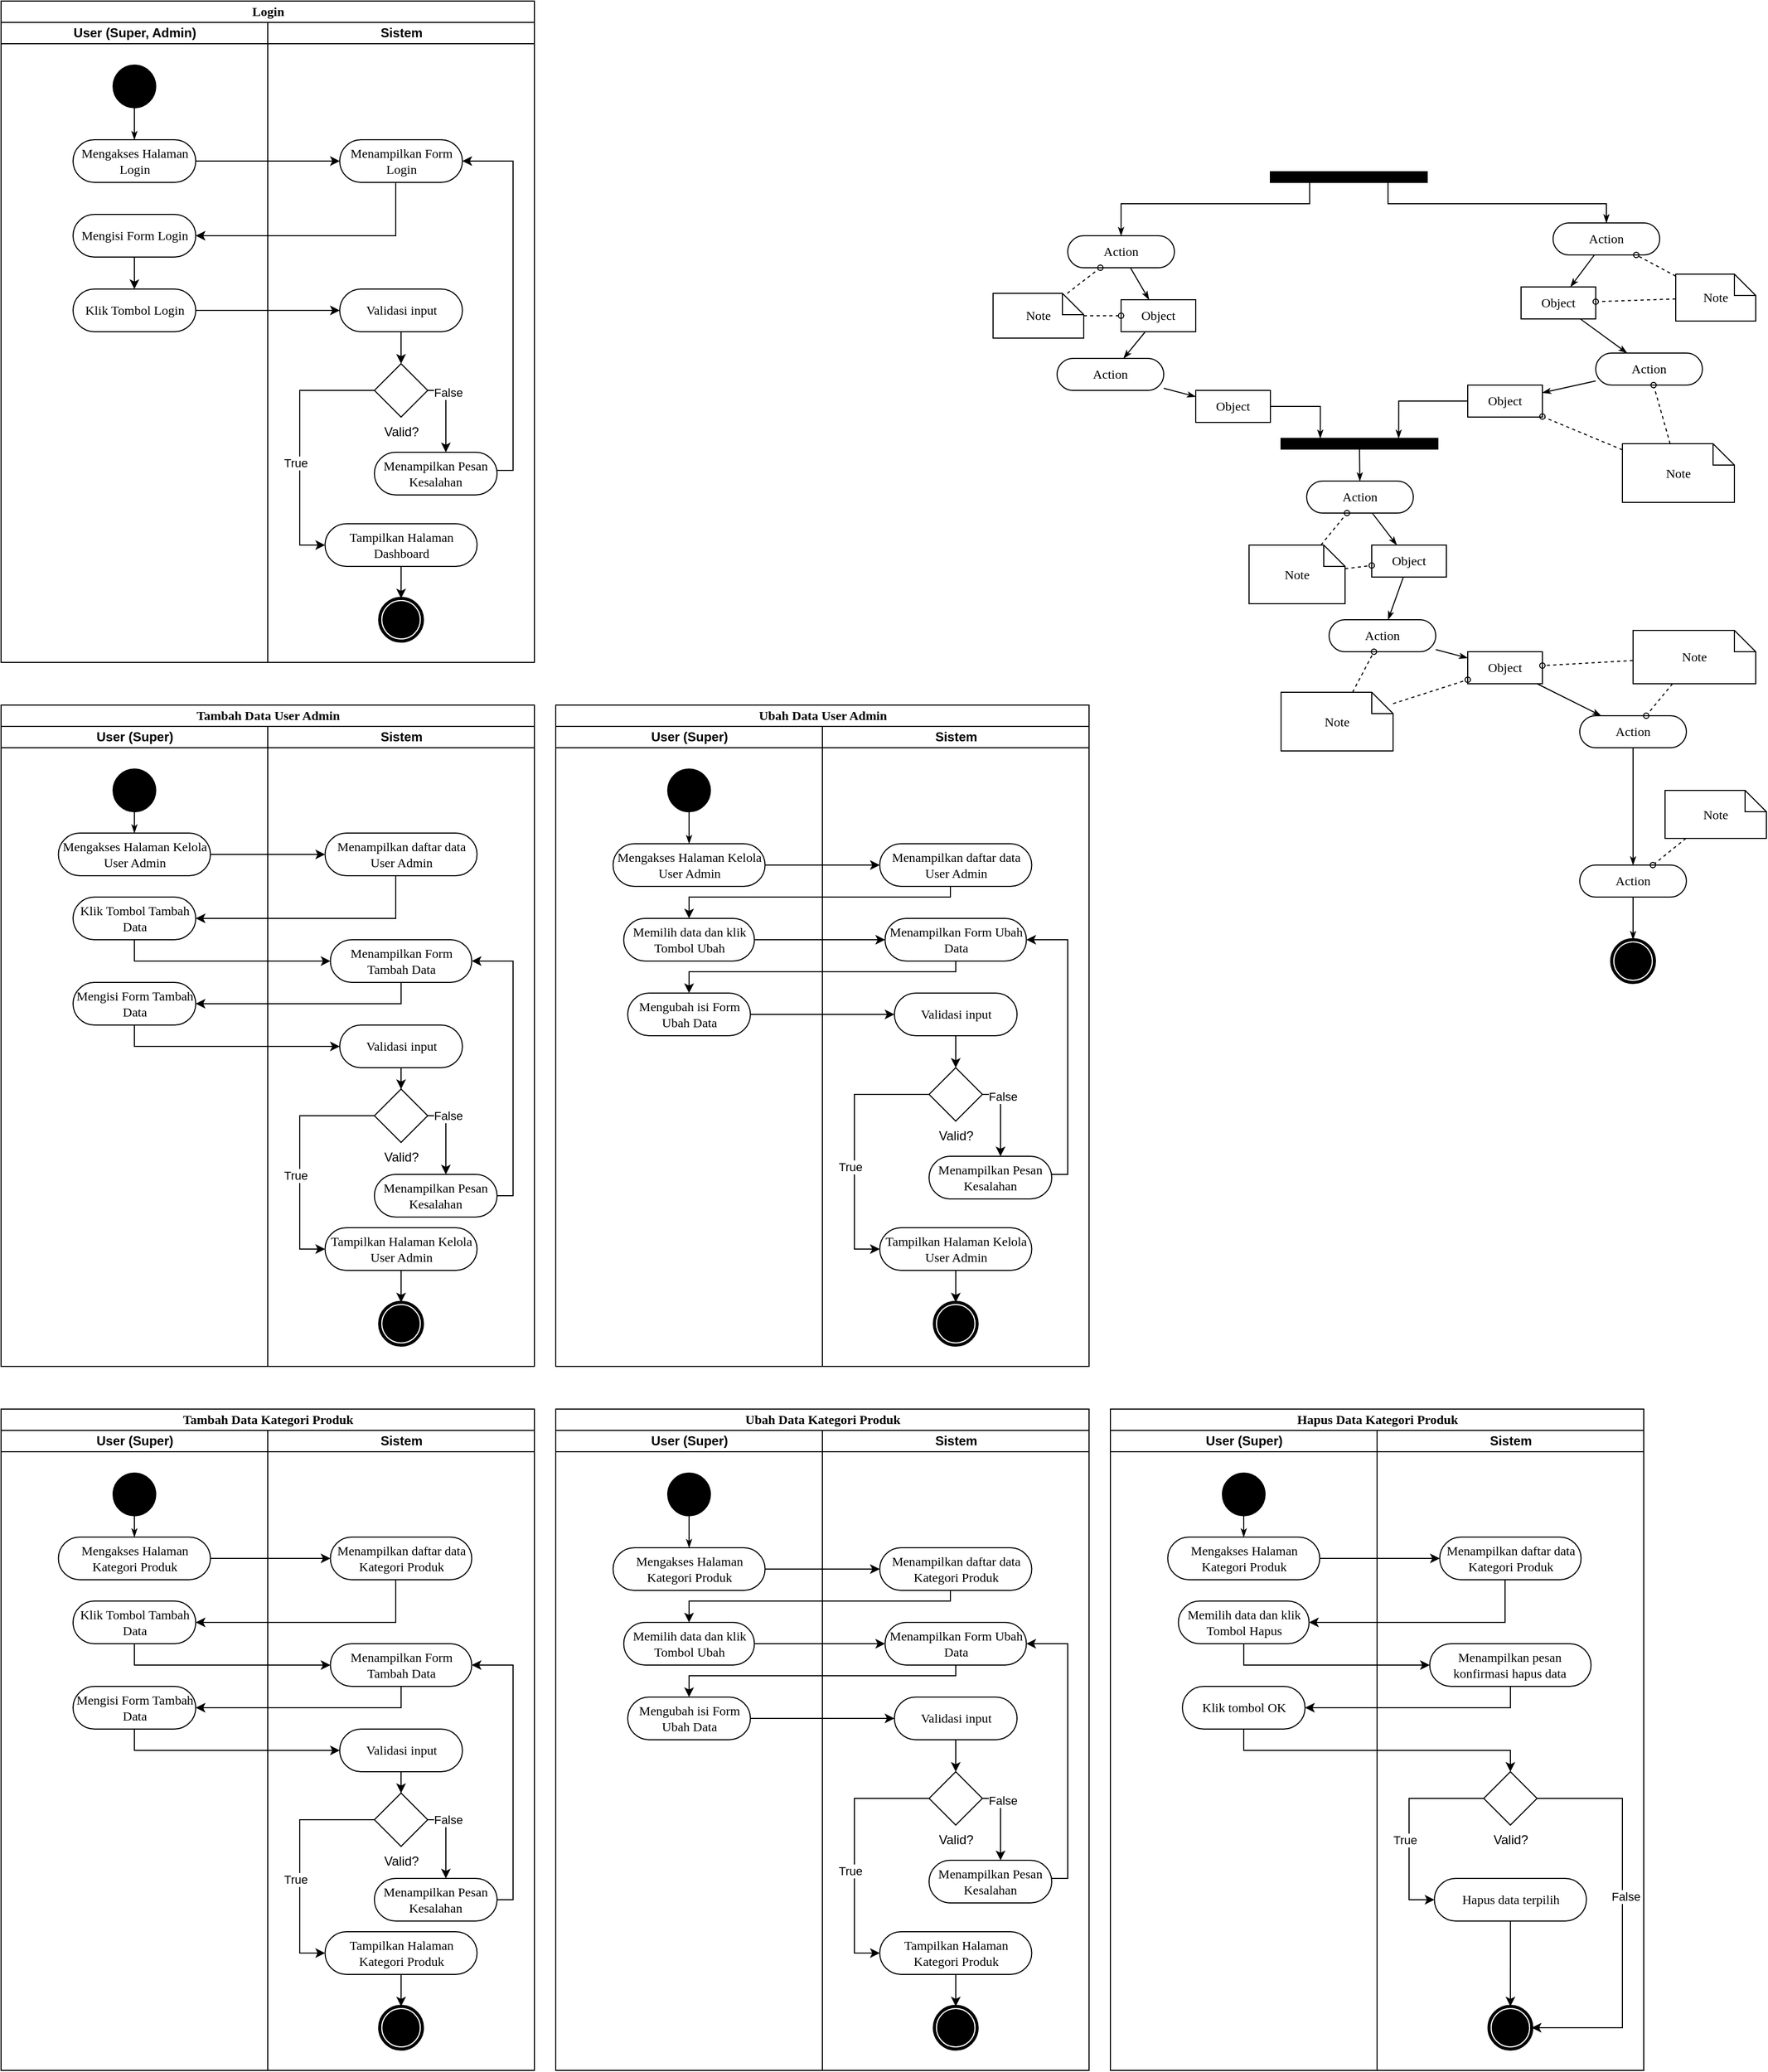 <mxfile version="24.6.4" type="github">
  <diagram name="Page-1" id="0783ab3e-0a74-02c8-0abd-f7b4e66b4bec">
    <mxGraphModel dx="1313" dy="754" grid="1" gridSize="10" guides="1" tooltips="1" connect="1" arrows="1" fold="1" page="1" pageScale="1" pageWidth="850" pageHeight="1100" background="none" math="0" shadow="0">
      <root>
        <mxCell id="0" />
        <mxCell id="1" parent="0" />
        <mxCell id="1c1d494c118603dd-1" value="Login" style="swimlane;html=1;childLayout=stackLayout;startSize=20;rounded=0;shadow=0;comic=0;labelBackgroundColor=none;strokeWidth=1;fontFamily=Verdana;fontSize=12;align=center;" parent="1" vertex="1">
          <mxGeometry x="40" y="20" width="500" height="620" as="geometry">
            <mxRectangle x="40" y="20" width="70" height="30" as="alternateBounds" />
          </mxGeometry>
        </mxCell>
        <mxCell id="1c1d494c118603dd-2" value="User (Super, Admin)" style="swimlane;html=1;startSize=20;" parent="1c1d494c118603dd-1" vertex="1">
          <mxGeometry y="20" width="250" height="600" as="geometry" />
        </mxCell>
        <mxCell id="60571a20871a0731-4" value="" style="ellipse;whiteSpace=wrap;html=1;rounded=0;shadow=0;comic=0;labelBackgroundColor=none;strokeWidth=1;fillColor=#000000;fontFamily=Verdana;fontSize=12;align=center;" parent="1c1d494c118603dd-2" vertex="1">
          <mxGeometry x="105" y="40" width="40" height="40" as="geometry" />
        </mxCell>
        <mxCell id="60571a20871a0731-8" value="Mengakses Halaman Login" style="rounded=1;whiteSpace=wrap;html=1;shadow=0;comic=0;labelBackgroundColor=none;strokeWidth=1;fontFamily=Verdana;fontSize=12;align=center;arcSize=50;" parent="1c1d494c118603dd-2" vertex="1">
          <mxGeometry x="67.5" y="110" width="115" height="40" as="geometry" />
        </mxCell>
        <mxCell id="1c1d494c118603dd-27" style="edgeStyle=orthogonalEdgeStyle;rounded=0;html=1;labelBackgroundColor=none;startArrow=none;startFill=0;startSize=5;endArrow=classicThin;endFill=1;endSize=5;jettySize=auto;orthogonalLoop=1;strokeWidth=1;fontFamily=Verdana;fontSize=12" parent="1c1d494c118603dd-2" source="60571a20871a0731-4" target="60571a20871a0731-8" edge="1">
          <mxGeometry relative="1" as="geometry" />
        </mxCell>
        <mxCell id="zufMGLrolCJn3FKlcZjP-13" style="edgeStyle=orthogonalEdgeStyle;rounded=0;orthogonalLoop=1;jettySize=auto;html=1;" parent="1c1d494c118603dd-2" source="zufMGLrolCJn3FKlcZjP-6" target="zufMGLrolCJn3FKlcZjP-11" edge="1">
          <mxGeometry relative="1" as="geometry" />
        </mxCell>
        <mxCell id="zufMGLrolCJn3FKlcZjP-6" value="Mengisi Form Login" style="rounded=1;whiteSpace=wrap;html=1;shadow=0;comic=0;labelBackgroundColor=none;strokeWidth=1;fontFamily=Verdana;fontSize=12;align=center;arcSize=50;" parent="1c1d494c118603dd-2" vertex="1">
          <mxGeometry x="67.5" y="180" width="115" height="40" as="geometry" />
        </mxCell>
        <mxCell id="zufMGLrolCJn3FKlcZjP-11" value="Klik Tombol Login" style="rounded=1;whiteSpace=wrap;html=1;shadow=0;comic=0;labelBackgroundColor=none;strokeWidth=1;fontFamily=Verdana;fontSize=12;align=center;arcSize=50;" parent="1c1d494c118603dd-2" vertex="1">
          <mxGeometry x="67.5" y="250" width="115" height="40" as="geometry" />
        </mxCell>
        <mxCell id="1c1d494c118603dd-3" value="Sistem" style="swimlane;html=1;startSize=20;" parent="1c1d494c118603dd-1" vertex="1">
          <mxGeometry x="250" y="20" width="250" height="600" as="geometry" />
        </mxCell>
        <mxCell id="zufMGLrolCJn3FKlcZjP-10" value="Menampilkan Form Login" style="rounded=1;whiteSpace=wrap;html=1;shadow=0;comic=0;labelBackgroundColor=none;strokeWidth=1;fontFamily=Verdana;fontSize=12;align=center;arcSize=50;" parent="1c1d494c118603dd-3" vertex="1">
          <mxGeometry x="67.5" y="110" width="115" height="40" as="geometry" />
        </mxCell>
        <mxCell id="zufMGLrolCJn3FKlcZjP-20" style="edgeStyle=orthogonalEdgeStyle;rounded=0;orthogonalLoop=1;jettySize=auto;html=1;" parent="1c1d494c118603dd-3" source="zufMGLrolCJn3FKlcZjP-14" target="zufMGLrolCJn3FKlcZjP-18" edge="1">
          <mxGeometry relative="1" as="geometry" />
        </mxCell>
        <mxCell id="zufMGLrolCJn3FKlcZjP-14" value="Validasi input" style="rounded=1;whiteSpace=wrap;html=1;shadow=0;comic=0;labelBackgroundColor=none;strokeWidth=1;fontFamily=Verdana;fontSize=12;align=center;arcSize=50;" parent="1c1d494c118603dd-3" vertex="1">
          <mxGeometry x="67.5" y="250" width="115" height="40" as="geometry" />
        </mxCell>
        <mxCell id="zufMGLrolCJn3FKlcZjP-22" style="edgeStyle=orthogonalEdgeStyle;rounded=0;orthogonalLoop=1;jettySize=auto;html=1;" parent="1c1d494c118603dd-3" source="zufMGLrolCJn3FKlcZjP-18" target="zufMGLrolCJn3FKlcZjP-21" edge="1">
          <mxGeometry relative="1" as="geometry">
            <Array as="points">
              <mxPoint x="167" y="345" />
            </Array>
          </mxGeometry>
        </mxCell>
        <mxCell id="zufMGLrolCJn3FKlcZjP-29" value="False" style="edgeLabel;html=1;align=center;verticalAlign=middle;resizable=0;points=[];" parent="zufMGLrolCJn3FKlcZjP-22" vertex="1" connectable="0">
          <mxGeometry x="-0.06" y="2" relative="1" as="geometry">
            <mxPoint y="-17" as="offset" />
          </mxGeometry>
        </mxCell>
        <mxCell id="zufMGLrolCJn3FKlcZjP-27" style="edgeStyle=orthogonalEdgeStyle;rounded=0;orthogonalLoop=1;jettySize=auto;html=1;" parent="1c1d494c118603dd-3" source="zufMGLrolCJn3FKlcZjP-18" target="zufMGLrolCJn3FKlcZjP-24" edge="1">
          <mxGeometry relative="1" as="geometry">
            <Array as="points">
              <mxPoint x="30" y="345" />
              <mxPoint x="30" y="490" />
            </Array>
          </mxGeometry>
        </mxCell>
        <mxCell id="zufMGLrolCJn3FKlcZjP-31" value="True" style="edgeLabel;html=1;align=center;verticalAlign=middle;resizable=0;points=[];" parent="zufMGLrolCJn3FKlcZjP-27" vertex="1" connectable="0">
          <mxGeometry x="0.151" y="-4" relative="1" as="geometry">
            <mxPoint as="offset" />
          </mxGeometry>
        </mxCell>
        <mxCell id="zufMGLrolCJn3FKlcZjP-18" value="Valid?" style="points=[[0.25,0.25,0],[0.5,0,0],[0.75,0.25,0],[1,0.5,0],[0.75,0.75,0],[0.5,1,0],[0.25,0.75,0],[0,0.5,0]];shape=mxgraph.bpmn.gateway2;html=1;verticalLabelPosition=bottom;labelBackgroundColor=#ffffff;verticalAlign=top;align=center;perimeter=rhombusPerimeter;outlineConnect=0;outline=none;symbol=none;rotation=0;" parent="1c1d494c118603dd-3" vertex="1">
          <mxGeometry x="100.0" y="320" width="50" height="50" as="geometry" />
        </mxCell>
        <mxCell id="zufMGLrolCJn3FKlcZjP-23" style="edgeStyle=orthogonalEdgeStyle;rounded=0;orthogonalLoop=1;jettySize=auto;html=1;" parent="1c1d494c118603dd-3" source="zufMGLrolCJn3FKlcZjP-21" target="zufMGLrolCJn3FKlcZjP-10" edge="1">
          <mxGeometry relative="1" as="geometry">
            <Array as="points">
              <mxPoint x="230" y="420" />
              <mxPoint x="230" y="130" />
            </Array>
          </mxGeometry>
        </mxCell>
        <mxCell id="zufMGLrolCJn3FKlcZjP-21" value="Menampilkan Pesan Kesalahan" style="rounded=1;whiteSpace=wrap;html=1;shadow=0;comic=0;labelBackgroundColor=none;strokeWidth=1;fontFamily=Verdana;fontSize=12;align=center;arcSize=50;" parent="1c1d494c118603dd-3" vertex="1">
          <mxGeometry x="100" y="403" width="115" height="40" as="geometry" />
        </mxCell>
        <mxCell id="zufMGLrolCJn3FKlcZjP-28" style="edgeStyle=orthogonalEdgeStyle;rounded=0;orthogonalLoop=1;jettySize=auto;html=1;entryX=0.5;entryY=0;entryDx=0;entryDy=0;" parent="1c1d494c118603dd-3" source="zufMGLrolCJn3FKlcZjP-24" target="zufMGLrolCJn3FKlcZjP-25" edge="1">
          <mxGeometry relative="1" as="geometry" />
        </mxCell>
        <mxCell id="zufMGLrolCJn3FKlcZjP-24" value="Tampilkan Halaman Dashboard" style="rounded=1;whiteSpace=wrap;html=1;shadow=0;comic=0;labelBackgroundColor=none;strokeWidth=1;fontFamily=Verdana;fontSize=12;align=center;arcSize=50;" parent="1c1d494c118603dd-3" vertex="1">
          <mxGeometry x="53.75" y="470" width="142.5" height="40" as="geometry" />
        </mxCell>
        <mxCell id="zufMGLrolCJn3FKlcZjP-25" value="" style="shape=mxgraph.bpmn.shape;html=1;verticalLabelPosition=bottom;labelBackgroundColor=#ffffff;verticalAlign=top;perimeter=ellipsePerimeter;outline=end;symbol=terminate;rounded=0;shadow=0;comic=0;strokeWidth=1;fontFamily=Verdana;fontSize=12;align=center;" parent="1c1d494c118603dd-3" vertex="1">
          <mxGeometry x="105" y="540" width="40" height="40" as="geometry" />
        </mxCell>
        <mxCell id="zufMGLrolCJn3FKlcZjP-4" style="edgeStyle=orthogonalEdgeStyle;rounded=0;orthogonalLoop=1;jettySize=auto;html=1;" parent="1c1d494c118603dd-1" source="60571a20871a0731-8" target="zufMGLrolCJn3FKlcZjP-10" edge="1">
          <mxGeometry relative="1" as="geometry">
            <mxPoint x="325" y="140" as="targetPoint" />
          </mxGeometry>
        </mxCell>
        <mxCell id="zufMGLrolCJn3FKlcZjP-9" style="edgeStyle=orthogonalEdgeStyle;rounded=0;orthogonalLoop=1;jettySize=auto;html=1;" parent="1c1d494c118603dd-1" source="zufMGLrolCJn3FKlcZjP-10" target="zufMGLrolCJn3FKlcZjP-6" edge="1">
          <mxGeometry relative="1" as="geometry">
            <mxPoint x="370.059" y="155" as="sourcePoint" />
            <Array as="points">
              <mxPoint x="370" y="220" />
            </Array>
          </mxGeometry>
        </mxCell>
        <mxCell id="zufMGLrolCJn3FKlcZjP-16" style="edgeStyle=orthogonalEdgeStyle;rounded=0;orthogonalLoop=1;jettySize=auto;html=1;" parent="1c1d494c118603dd-1" source="zufMGLrolCJn3FKlcZjP-11" target="zufMGLrolCJn3FKlcZjP-14" edge="1">
          <mxGeometry relative="1" as="geometry" />
        </mxCell>
        <mxCell id="1c1d494c118603dd-34" style="edgeStyle=none;rounded=0;html=1;labelBackgroundColor=none;startArrow=none;startFill=0;startSize=5;endArrow=classicThin;endFill=1;endSize=5;jettySize=auto;orthogonalLoop=1;strokeWidth=1;fontFamily=Verdana;fontSize=12" parent="1" source="1c1d494c118603dd-6" target="1c1d494c118603dd-10" edge="1">
          <mxGeometry relative="1" as="geometry" />
        </mxCell>
        <mxCell id="1c1d494c118603dd-6" value="Action" style="rounded=1;whiteSpace=wrap;html=1;shadow=0;comic=0;labelBackgroundColor=none;strokeWidth=1;fontFamily=Verdana;fontSize=12;align=center;arcSize=50;" parent="1" vertex="1">
          <mxGeometry x="1040" y="240" width="100" height="30" as="geometry" />
        </mxCell>
        <mxCell id="1c1d494c118603dd-7" value="Action" style="rounded=1;whiteSpace=wrap;html=1;shadow=0;comic=0;labelBackgroundColor=none;strokeWidth=1;fontFamily=Verdana;fontSize=12;align=center;arcSize=50;" parent="1" vertex="1">
          <mxGeometry x="1030" y="355" width="100" height="30" as="geometry" />
        </mxCell>
        <mxCell id="1c1d494c118603dd-35" style="edgeStyle=none;rounded=0;html=1;labelBackgroundColor=none;startArrow=none;startFill=0;startSize=5;endArrow=classicThin;endFill=1;endSize=5;jettySize=auto;orthogonalLoop=1;strokeWidth=1;fontFamily=Verdana;fontSize=12" parent="1" source="1c1d494c118603dd-10" target="1c1d494c118603dd-7" edge="1">
          <mxGeometry relative="1" as="geometry" />
        </mxCell>
        <mxCell id="1c1d494c118603dd-10" value="Object" style="rounded=0;whiteSpace=wrap;html=1;shadow=0;comic=0;labelBackgroundColor=none;strokeWidth=1;fontFamily=Verdana;fontSize=12;align=center;arcSize=50;" parent="1" vertex="1">
          <mxGeometry x="1090" y="300" width="70" height="30" as="geometry" />
        </mxCell>
        <mxCell id="1c1d494c118603dd-46" style="edgeStyle=none;rounded=0;html=1;labelBackgroundColor=none;startArrow=none;startFill=0;startSize=5;endArrow=oval;endFill=0;endSize=5;jettySize=auto;orthogonalLoop=1;strokeWidth=1;fontFamily=Verdana;fontSize=12;dashed=1;" parent="1" source="1c1d494c118603dd-21" target="1c1d494c118603dd-6" edge="1">
          <mxGeometry relative="1" as="geometry" />
        </mxCell>
        <mxCell id="1c1d494c118603dd-47" style="edgeStyle=none;rounded=0;html=1;dashed=1;labelBackgroundColor=none;startArrow=none;startFill=0;startSize=5;endArrow=oval;endFill=0;endSize=5;jettySize=auto;orthogonalLoop=1;strokeWidth=1;fontFamily=Verdana;fontSize=12" parent="1" source="1c1d494c118603dd-21" target="1c1d494c118603dd-10" edge="1">
          <mxGeometry relative="1" as="geometry" />
        </mxCell>
        <mxCell id="60571a20871a0731-3" value="" style="whiteSpace=wrap;html=1;rounded=0;shadow=0;comic=0;labelBackgroundColor=none;strokeWidth=1;fillColor=#000000;fontFamily=Verdana;fontSize=12;align=center;rotation=0;" parent="1" vertex="1">
          <mxGeometry x="1230" y="180" width="147" height="10" as="geometry" />
        </mxCell>
        <mxCell id="1c1d494c118603dd-40" style="edgeStyle=none;rounded=0;html=1;labelBackgroundColor=none;startArrow=none;startFill=0;startSize=5;endArrow=classicThin;endFill=1;endSize=5;jettySize=auto;orthogonalLoop=1;strokeWidth=1;fontFamily=Verdana;fontSize=12" parent="1" source="1c1d494c118603dd-11" target="1c1d494c118603dd-15" edge="1">
          <mxGeometry relative="1" as="geometry" />
        </mxCell>
        <mxCell id="1c1d494c118603dd-11" value="Action" style="rounded=1;whiteSpace=wrap;html=1;shadow=0;comic=0;labelBackgroundColor=none;strokeWidth=1;fontFamily=Verdana;fontSize=12;align=center;arcSize=50;" parent="1" vertex="1">
          <mxGeometry x="1264" y="470" width="100" height="30" as="geometry" />
        </mxCell>
        <mxCell id="1c1d494c118603dd-39" style="edgeStyle=none;rounded=0;html=1;labelBackgroundColor=none;startArrow=none;startFill=0;startSize=5;endArrow=classicThin;endFill=1;endSize=5;jettySize=auto;orthogonalLoop=1;strokeWidth=1;fontFamily=Verdana;fontSize=12" parent="1" source="1c1d494c118603dd-12" target="1c1d494c118603dd-11" edge="1">
          <mxGeometry relative="1" as="geometry" />
        </mxCell>
        <mxCell id="1c1d494c118603dd-12" value="" style="whiteSpace=wrap;html=1;rounded=0;shadow=0;comic=0;labelBackgroundColor=none;strokeWidth=1;fillColor=#000000;fontFamily=Verdana;fontSize=12;align=center;rotation=0;" parent="1" vertex="1">
          <mxGeometry x="1240" y="430" width="147" height="10" as="geometry" />
        </mxCell>
        <mxCell id="1c1d494c118603dd-32" style="edgeStyle=orthogonalEdgeStyle;rounded=0;html=1;entryX=0.25;entryY=0;labelBackgroundColor=none;startArrow=none;startFill=0;startSize=5;endArrow=classicThin;endFill=1;endSize=5;jettySize=auto;orthogonalLoop=1;strokeWidth=1;fontFamily=Verdana;fontSize=12" parent="1" source="1c1d494c118603dd-14" target="1c1d494c118603dd-12" edge="1">
          <mxGeometry relative="1" as="geometry" />
        </mxCell>
        <mxCell id="1c1d494c118603dd-14" value="Object" style="rounded=0;whiteSpace=wrap;html=1;shadow=0;comic=0;labelBackgroundColor=none;strokeWidth=1;fontFamily=Verdana;fontSize=12;align=center;arcSize=50;" parent="1" vertex="1">
          <mxGeometry x="1160" y="385" width="70" height="30" as="geometry" />
        </mxCell>
        <mxCell id="1c1d494c118603dd-41" style="edgeStyle=none;rounded=0;html=1;labelBackgroundColor=none;startArrow=none;startFill=0;startSize=5;endArrow=classicThin;endFill=1;endSize=5;jettySize=auto;orthogonalLoop=1;strokeWidth=1;fontFamily=Verdana;fontSize=12" parent="1" source="1c1d494c118603dd-15" target="1c1d494c118603dd-16" edge="1">
          <mxGeometry relative="1" as="geometry" />
        </mxCell>
        <mxCell id="1c1d494c118603dd-15" value="Object" style="rounded=0;whiteSpace=wrap;html=1;shadow=0;comic=0;labelBackgroundColor=none;strokeWidth=1;fontFamily=Verdana;fontSize=12;align=center;arcSize=50;" parent="1" vertex="1">
          <mxGeometry x="1325" y="530" width="70" height="30" as="geometry" />
        </mxCell>
        <mxCell id="1c1d494c118603dd-16" value="Action" style="rounded=1;whiteSpace=wrap;html=1;shadow=0;comic=0;labelBackgroundColor=none;strokeWidth=1;fontFamily=Verdana;fontSize=12;align=center;arcSize=50;" parent="1" vertex="1">
          <mxGeometry x="1285" y="600" width="100" height="30" as="geometry" />
        </mxCell>
        <mxCell id="1c1d494c118603dd-52" style="edgeStyle=none;rounded=0;html=1;dashed=1;labelBackgroundColor=none;startArrow=none;startFill=0;startSize=5;endArrow=oval;endFill=0;endSize=5;jettySize=auto;orthogonalLoop=1;strokeWidth=1;fontFamily=Verdana;fontSize=12" parent="1" source="1c1d494c118603dd-23" target="1c1d494c118603dd-11" edge="1">
          <mxGeometry relative="1" as="geometry" />
        </mxCell>
        <mxCell id="1c1d494c118603dd-53" style="edgeStyle=none;rounded=0;html=1;dashed=1;labelBackgroundColor=none;startArrow=none;startFill=0;startSize=5;endArrow=oval;endFill=0;endSize=5;jettySize=auto;orthogonalLoop=1;strokeWidth=1;fontFamily=Verdana;fontSize=12" parent="1" source="1c1d494c118603dd-23" target="1c1d494c118603dd-15" edge="1">
          <mxGeometry relative="1" as="geometry" />
        </mxCell>
        <mxCell id="1c1d494c118603dd-23" value="Note" style="shape=note;whiteSpace=wrap;html=1;rounded=0;shadow=0;comic=0;labelBackgroundColor=none;strokeWidth=1;fontFamily=Verdana;fontSize=12;align=center;size=20;" parent="1" vertex="1">
          <mxGeometry x="1210" y="530" width="90" height="55" as="geometry" />
        </mxCell>
        <mxCell id="1c1d494c118603dd-54" style="edgeStyle=none;rounded=0;html=1;dashed=1;labelBackgroundColor=none;startArrow=none;startFill=0;startSize=5;endArrow=oval;endFill=0;endSize=5;jettySize=auto;orthogonalLoop=1;strokeWidth=1;fontFamily=Verdana;fontSize=12" parent="1" source="1c1d494c118603dd-24" target="1c1d494c118603dd-16" edge="1">
          <mxGeometry relative="1" as="geometry" />
        </mxCell>
        <mxCell id="1c1d494c118603dd-24" value="Note" style="shape=note;whiteSpace=wrap;html=1;rounded=0;shadow=0;comic=0;labelBackgroundColor=none;strokeWidth=1;fontFamily=Verdana;fontSize=12;align=center;size=20;" parent="1" vertex="1">
          <mxGeometry x="1240" y="668" width="105" height="55" as="geometry" />
        </mxCell>
        <mxCell id="1c1d494c118603dd-33" style="rounded=0;html=1;labelBackgroundColor=none;startArrow=none;startFill=0;startSize=5;endArrow=classicThin;endFill=1;endSize=5;jettySize=auto;orthogonalLoop=1;strokeWidth=1;fontFamily=Verdana;fontSize=12" parent="1" source="1c1d494c118603dd-5" target="1c1d494c118603dd-9" edge="1">
          <mxGeometry relative="1" as="geometry" />
        </mxCell>
        <mxCell id="1c1d494c118603dd-5" value="Action" style="rounded=1;whiteSpace=wrap;html=1;shadow=0;comic=0;labelBackgroundColor=none;strokeWidth=1;fontFamily=Verdana;fontSize=12;align=center;arcSize=50;" parent="1" vertex="1">
          <mxGeometry x="1495" y="228" width="100" height="30" as="geometry" />
        </mxCell>
        <mxCell id="1c1d494c118603dd-38" style="edgeStyle=none;rounded=0;html=1;labelBackgroundColor=none;startArrow=none;startFill=0;startSize=5;endArrow=classicThin;endFill=1;endSize=5;jettySize=auto;orthogonalLoop=1;strokeWidth=1;fontFamily=Verdana;fontSize=12" parent="1" source="1c1d494c118603dd-8" target="1c1d494c118603dd-13" edge="1">
          <mxGeometry relative="1" as="geometry" />
        </mxCell>
        <mxCell id="1c1d494c118603dd-8" value="Action" style="rounded=1;whiteSpace=wrap;html=1;shadow=0;comic=0;labelBackgroundColor=none;strokeWidth=1;fontFamily=Verdana;fontSize=12;align=center;arcSize=50;" parent="1" vertex="1">
          <mxGeometry x="1535" y="350" width="100" height="30" as="geometry" />
        </mxCell>
        <mxCell id="1c1d494c118603dd-37" style="edgeStyle=none;rounded=0;html=1;labelBackgroundColor=none;startArrow=none;startFill=0;startSize=5;endArrow=classicThin;endFill=1;endSize=5;jettySize=auto;orthogonalLoop=1;strokeWidth=1;fontFamily=Verdana;fontSize=12" parent="1" source="1c1d494c118603dd-9" target="1c1d494c118603dd-8" edge="1">
          <mxGeometry relative="1" as="geometry" />
        </mxCell>
        <mxCell id="1c1d494c118603dd-9" value="Object" style="rounded=0;whiteSpace=wrap;html=1;shadow=0;comic=0;labelBackgroundColor=none;strokeWidth=1;fontFamily=Verdana;fontSize=12;align=center;arcSize=50;" parent="1" vertex="1">
          <mxGeometry x="1465" y="288" width="70" height="30" as="geometry" />
        </mxCell>
        <mxCell id="1c1d494c118603dd-13" value="Object" style="rounded=0;whiteSpace=wrap;html=1;shadow=0;comic=0;labelBackgroundColor=none;strokeWidth=1;fontFamily=Verdana;fontSize=12;align=center;arcSize=50;" parent="1" vertex="1">
          <mxGeometry x="1415" y="380" width="70" height="30" as="geometry" />
        </mxCell>
        <mxCell id="1c1d494c118603dd-43" style="edgeStyle=none;rounded=0;html=1;labelBackgroundColor=none;startArrow=none;startFill=0;startSize=5;endArrow=classicThin;endFill=1;endSize=5;jettySize=auto;orthogonalLoop=1;strokeWidth=1;fontFamily=Verdana;fontSize=12" parent="1" source="1c1d494c118603dd-17" target="1c1d494c118603dd-18" edge="1">
          <mxGeometry relative="1" as="geometry" />
        </mxCell>
        <mxCell id="1c1d494c118603dd-17" value="Object" style="rounded=0;whiteSpace=wrap;html=1;shadow=0;comic=0;labelBackgroundColor=none;strokeWidth=1;fontFamily=Verdana;fontSize=12;align=center;arcSize=50;" parent="1" vertex="1">
          <mxGeometry x="1415" y="630" width="70" height="30" as="geometry" />
        </mxCell>
        <mxCell id="1c1d494c118603dd-44" style="edgeStyle=none;rounded=0;html=1;labelBackgroundColor=none;startArrow=none;startFill=0;startSize=5;endArrow=classicThin;endFill=1;endSize=5;jettySize=auto;orthogonalLoop=1;strokeWidth=1;fontFamily=Verdana;fontSize=12" parent="1" source="1c1d494c118603dd-18" target="1c1d494c118603dd-19" edge="1">
          <mxGeometry relative="1" as="geometry" />
        </mxCell>
        <mxCell id="1c1d494c118603dd-18" value="Action" style="rounded=1;whiteSpace=wrap;html=1;shadow=0;comic=0;labelBackgroundColor=none;strokeWidth=1;fontFamily=Verdana;fontSize=12;align=center;arcSize=50;" parent="1" vertex="1">
          <mxGeometry x="1520" y="690" width="100" height="30" as="geometry" />
        </mxCell>
        <mxCell id="1c1d494c118603dd-45" style="edgeStyle=none;rounded=0;html=1;labelBackgroundColor=none;startArrow=none;startFill=0;startSize=5;endArrow=classicThin;endFill=1;endSize=5;jettySize=auto;orthogonalLoop=1;strokeWidth=1;fontFamily=Verdana;fontSize=12" parent="1" source="1c1d494c118603dd-19" target="60571a20871a0731-5" edge="1">
          <mxGeometry relative="1" as="geometry" />
        </mxCell>
        <mxCell id="1c1d494c118603dd-19" value="Action" style="rounded=1;whiteSpace=wrap;html=1;shadow=0;comic=0;labelBackgroundColor=none;strokeWidth=1;fontFamily=Verdana;fontSize=12;align=center;arcSize=50;" parent="1" vertex="1">
          <mxGeometry x="1520" y="830" width="100" height="30" as="geometry" />
        </mxCell>
        <mxCell id="60571a20871a0731-5" value="" style="shape=mxgraph.bpmn.shape;html=1;verticalLabelPosition=bottom;labelBackgroundColor=#ffffff;verticalAlign=top;perimeter=ellipsePerimeter;outline=end;symbol=terminate;rounded=0;shadow=0;comic=0;strokeWidth=1;fontFamily=Verdana;fontSize=12;align=center;" parent="1" vertex="1">
          <mxGeometry x="1550" y="900" width="40" height="40" as="geometry" />
        </mxCell>
        <mxCell id="1c1d494c118603dd-48" style="edgeStyle=none;rounded=0;html=1;dashed=1;labelBackgroundColor=none;startArrow=none;startFill=0;startSize=5;endArrow=oval;endFill=0;endSize=5;jettySize=auto;orthogonalLoop=1;strokeWidth=1;fontFamily=Verdana;fontSize=12" parent="1" source="1c1d494c118603dd-20" target="1c1d494c118603dd-5" edge="1">
          <mxGeometry relative="1" as="geometry" />
        </mxCell>
        <mxCell id="1c1d494c118603dd-49" style="edgeStyle=none;rounded=0;html=1;dashed=1;labelBackgroundColor=none;startArrow=none;startFill=0;startSize=5;endArrow=oval;endFill=0;endSize=5;jettySize=auto;orthogonalLoop=1;strokeWidth=1;fontFamily=Verdana;fontSize=12" parent="1" source="1c1d494c118603dd-20" target="1c1d494c118603dd-9" edge="1">
          <mxGeometry relative="1" as="geometry" />
        </mxCell>
        <mxCell id="1c1d494c118603dd-20" value="Note" style="shape=note;whiteSpace=wrap;html=1;rounded=0;shadow=0;comic=0;labelBackgroundColor=none;strokeWidth=1;fontFamily=Verdana;fontSize=12;align=center;size=20;" parent="1" vertex="1">
          <mxGeometry x="1610" y="276" width="75" height="44" as="geometry" />
        </mxCell>
        <mxCell id="1c1d494c118603dd-50" style="edgeStyle=none;rounded=0;html=1;dashed=1;labelBackgroundColor=none;startArrow=none;startFill=0;startSize=5;endArrow=oval;endFill=0;endSize=5;jettySize=auto;orthogonalLoop=1;strokeWidth=1;fontFamily=Verdana;fontSize=12" parent="1" source="1c1d494c118603dd-22" target="1c1d494c118603dd-8" edge="1">
          <mxGeometry relative="1" as="geometry" />
        </mxCell>
        <mxCell id="1c1d494c118603dd-51" style="edgeStyle=none;rounded=0;html=1;dashed=1;labelBackgroundColor=none;startArrow=none;startFill=0;startSize=5;endArrow=oval;endFill=0;endSize=5;jettySize=auto;orthogonalLoop=1;strokeWidth=1;fontFamily=Verdana;fontSize=12" parent="1" source="1c1d494c118603dd-22" target="1c1d494c118603dd-13" edge="1">
          <mxGeometry relative="1" as="geometry" />
        </mxCell>
        <mxCell id="1c1d494c118603dd-22" value="Note" style="shape=note;whiteSpace=wrap;html=1;rounded=0;shadow=0;comic=0;labelBackgroundColor=none;strokeWidth=1;fontFamily=Verdana;fontSize=12;align=center;size=20;" parent="1" vertex="1">
          <mxGeometry x="1560" y="435" width="105" height="55" as="geometry" />
        </mxCell>
        <mxCell id="1c1d494c118603dd-56" style="edgeStyle=none;rounded=0;html=1;dashed=1;labelBackgroundColor=none;startArrow=none;startFill=0;startSize=5;endArrow=oval;endFill=0;endSize=5;jettySize=auto;orthogonalLoop=1;strokeWidth=1;fontFamily=Verdana;fontSize=12" parent="1" source="1c1d494c118603dd-25" target="1c1d494c118603dd-18" edge="1">
          <mxGeometry relative="1" as="geometry" />
        </mxCell>
        <mxCell id="1c1d494c118603dd-57" style="edgeStyle=none;rounded=0;html=1;dashed=1;labelBackgroundColor=none;startArrow=none;startFill=0;startSize=5;endArrow=oval;endFill=0;endSize=5;jettySize=auto;orthogonalLoop=1;strokeWidth=1;fontFamily=Verdana;fontSize=12" parent="1" source="1c1d494c118603dd-25" target="1c1d494c118603dd-17" edge="1">
          <mxGeometry relative="1" as="geometry" />
        </mxCell>
        <mxCell id="1c1d494c118603dd-25" value="Note" style="shape=note;whiteSpace=wrap;html=1;rounded=0;shadow=0;comic=0;labelBackgroundColor=none;strokeWidth=1;fontFamily=Verdana;fontSize=12;align=center;size=20;" parent="1" vertex="1">
          <mxGeometry x="1570" y="610" width="115" height="50" as="geometry" />
        </mxCell>
        <mxCell id="1c1d494c118603dd-58" style="edgeStyle=none;rounded=0;html=1;dashed=1;labelBackgroundColor=none;startArrow=none;startFill=0;startSize=5;endArrow=oval;endFill=0;endSize=5;jettySize=auto;orthogonalLoop=1;strokeWidth=1;fontFamily=Verdana;fontSize=12" parent="1" source="1c1d494c118603dd-26" target="1c1d494c118603dd-19" edge="1">
          <mxGeometry relative="1" as="geometry" />
        </mxCell>
        <mxCell id="1c1d494c118603dd-29" style="edgeStyle=orthogonalEdgeStyle;rounded=0;html=1;exitX=0.75;exitY=1;labelBackgroundColor=none;startArrow=none;startFill=0;startSize=5;endArrow=classicThin;endFill=1;endSize=5;jettySize=auto;orthogonalLoop=1;strokeWidth=1;fontFamily=Verdana;fontSize=12" parent="1" source="60571a20871a0731-3" target="1c1d494c118603dd-5" edge="1">
          <mxGeometry relative="1" as="geometry">
            <Array as="points">
              <mxPoint x="1340" y="210" />
              <mxPoint x="1545" y="210" />
            </Array>
          </mxGeometry>
        </mxCell>
        <mxCell id="1c1d494c118603dd-30" style="edgeStyle=orthogonalEdgeStyle;rounded=0;html=1;exitX=0.25;exitY=1;entryX=0.5;entryY=0;labelBackgroundColor=none;startArrow=none;startFill=0;startSize=5;endArrow=classicThin;endFill=1;endSize=5;jettySize=auto;orthogonalLoop=1;strokeWidth=1;fontFamily=Verdana;fontSize=12" parent="1" source="60571a20871a0731-3" target="1c1d494c118603dd-6" edge="1">
          <mxGeometry relative="1" as="geometry">
            <Array as="points">
              <mxPoint x="1267" y="210" />
              <mxPoint x="1090" y="210" />
            </Array>
          </mxGeometry>
        </mxCell>
        <mxCell id="1c1d494c118603dd-31" style="edgeStyle=orthogonalEdgeStyle;rounded=0;html=1;entryX=0.75;entryY=0;labelBackgroundColor=none;startArrow=none;startFill=0;startSize=5;endArrow=classicThin;endFill=1;endSize=5;jettySize=auto;orthogonalLoop=1;strokeWidth=1;fontFamily=Verdana;fontSize=12" parent="1" source="1c1d494c118603dd-13" target="1c1d494c118603dd-12" edge="1">
          <mxGeometry relative="1" as="geometry" />
        </mxCell>
        <mxCell id="1c1d494c118603dd-36" style="edgeStyle=none;rounded=0;html=1;labelBackgroundColor=none;startArrow=none;startFill=0;startSize=5;endArrow=classicThin;endFill=1;endSize=5;jettySize=auto;orthogonalLoop=1;strokeWidth=1;fontFamily=Verdana;fontSize=12" parent="1" source="1c1d494c118603dd-7" target="1c1d494c118603dd-14" edge="1">
          <mxGeometry relative="1" as="geometry" />
        </mxCell>
        <mxCell id="1c1d494c118603dd-42" style="edgeStyle=none;rounded=0;html=1;labelBackgroundColor=none;startArrow=none;startFill=0;startSize=5;endArrow=classicThin;endFill=1;endSize=5;jettySize=auto;orthogonalLoop=1;strokeWidth=1;fontFamily=Verdana;fontSize=12" parent="1" source="1c1d494c118603dd-16" target="1c1d494c118603dd-17" edge="1">
          <mxGeometry relative="1" as="geometry" />
        </mxCell>
        <mxCell id="1c1d494c118603dd-55" style="edgeStyle=none;rounded=0;html=1;dashed=1;labelBackgroundColor=none;startArrow=none;startFill=0;startSize=5;endArrow=oval;endFill=0;endSize=5;jettySize=auto;orthogonalLoop=1;strokeWidth=1;fontFamily=Verdana;fontSize=12" parent="1" source="1c1d494c118603dd-24" target="1c1d494c118603dd-17" edge="1">
          <mxGeometry relative="1" as="geometry" />
        </mxCell>
        <mxCell id="1c1d494c118603dd-26" value="Note" style="shape=note;whiteSpace=wrap;html=1;rounded=0;shadow=0;comic=0;labelBackgroundColor=none;strokeWidth=1;fontFamily=Verdana;fontSize=12;align=center;size=20;" parent="1" vertex="1">
          <mxGeometry x="1600" y="760" width="95" height="45" as="geometry" />
        </mxCell>
        <mxCell id="1c1d494c118603dd-21" value="Note" style="shape=note;whiteSpace=wrap;html=1;rounded=0;shadow=0;comic=0;labelBackgroundColor=none;strokeWidth=1;fontFamily=Verdana;fontSize=12;align=center;size=20;" parent="1" vertex="1">
          <mxGeometry x="970" y="294" width="85" height="42" as="geometry" />
        </mxCell>
        <mxCell id="EVS3zEjeQcRhhYnlzs17-1" value="Ubah Data User Admin" style="swimlane;html=1;childLayout=stackLayout;startSize=20;rounded=0;shadow=0;comic=0;labelBackgroundColor=none;strokeWidth=1;fontFamily=Verdana;fontSize=12;align=center;" parent="1" vertex="1">
          <mxGeometry x="560" y="680" width="500" height="620" as="geometry">
            <mxRectangle x="40" y="20" width="70" height="30" as="alternateBounds" />
          </mxGeometry>
        </mxCell>
        <mxCell id="EVS3zEjeQcRhhYnlzs17-2" value="User (Super)" style="swimlane;html=1;startSize=20;" parent="EVS3zEjeQcRhhYnlzs17-1" vertex="1">
          <mxGeometry y="20" width="250" height="600" as="geometry" />
        </mxCell>
        <mxCell id="EVS3zEjeQcRhhYnlzs17-3" value="" style="ellipse;whiteSpace=wrap;html=1;rounded=0;shadow=0;comic=0;labelBackgroundColor=none;strokeWidth=1;fillColor=#000000;fontFamily=Verdana;fontSize=12;align=center;" parent="EVS3zEjeQcRhhYnlzs17-2" vertex="1">
          <mxGeometry x="105" y="40" width="40" height="40" as="geometry" />
        </mxCell>
        <mxCell id="EVS3zEjeQcRhhYnlzs17-4" value="Mengakses Halaman Kelola User Admin" style="rounded=1;whiteSpace=wrap;html=1;shadow=0;comic=0;labelBackgroundColor=none;strokeWidth=1;fontFamily=Verdana;fontSize=12;align=center;arcSize=50;" parent="EVS3zEjeQcRhhYnlzs17-2" vertex="1">
          <mxGeometry x="53.75" y="110" width="142.5" height="40" as="geometry" />
        </mxCell>
        <mxCell id="EVS3zEjeQcRhhYnlzs17-5" style="edgeStyle=orthogonalEdgeStyle;rounded=0;html=1;labelBackgroundColor=none;startArrow=none;startFill=0;startSize=5;endArrow=classicThin;endFill=1;endSize=5;jettySize=auto;orthogonalLoop=1;strokeWidth=1;fontFamily=Verdana;fontSize=12" parent="EVS3zEjeQcRhhYnlzs17-2" source="EVS3zEjeQcRhhYnlzs17-3" target="EVS3zEjeQcRhhYnlzs17-4" edge="1">
          <mxGeometry relative="1" as="geometry" />
        </mxCell>
        <mxCell id="EVS3zEjeQcRhhYnlzs17-7" value="Memilih data dan klik Tombol Ubah" style="rounded=1;whiteSpace=wrap;html=1;shadow=0;comic=0;labelBackgroundColor=none;strokeWidth=1;fontFamily=Verdana;fontSize=12;align=center;arcSize=50;" parent="EVS3zEjeQcRhhYnlzs17-2" vertex="1">
          <mxGeometry x="63.75" y="180" width="122.5" height="40" as="geometry" />
        </mxCell>
        <mxCell id="EVS3zEjeQcRhhYnlzs17-62" value="Mengubah isi Form Ubah Data" style="rounded=1;whiteSpace=wrap;html=1;shadow=0;comic=0;labelBackgroundColor=none;strokeWidth=1;fontFamily=Verdana;fontSize=12;align=center;arcSize=50;" parent="EVS3zEjeQcRhhYnlzs17-2" vertex="1">
          <mxGeometry x="67.5" y="250" width="115" height="40" as="geometry" />
        </mxCell>
        <mxCell id="EVS3zEjeQcRhhYnlzs17-9" value="Sistem" style="swimlane;html=1;startSize=20;" parent="EVS3zEjeQcRhhYnlzs17-1" vertex="1">
          <mxGeometry x="250" y="20" width="250" height="600" as="geometry" />
        </mxCell>
        <mxCell id="EVS3zEjeQcRhhYnlzs17-10" value="Menampilkan daftar data User Admin" style="rounded=1;whiteSpace=wrap;html=1;shadow=0;comic=0;labelBackgroundColor=none;strokeWidth=1;fontFamily=Verdana;fontSize=12;align=center;arcSize=50;" parent="EVS3zEjeQcRhhYnlzs17-9" vertex="1">
          <mxGeometry x="53.75" y="110" width="142.5" height="40" as="geometry" />
        </mxCell>
        <mxCell id="EVS3zEjeQcRhhYnlzs17-11" style="edgeStyle=orthogonalEdgeStyle;rounded=0;orthogonalLoop=1;jettySize=auto;html=1;" parent="EVS3zEjeQcRhhYnlzs17-9" source="EVS3zEjeQcRhhYnlzs17-12" target="EVS3zEjeQcRhhYnlzs17-17" edge="1">
          <mxGeometry relative="1" as="geometry" />
        </mxCell>
        <mxCell id="EVS3zEjeQcRhhYnlzs17-12" value="Validasi input" style="rounded=1;whiteSpace=wrap;html=1;shadow=0;comic=0;labelBackgroundColor=none;strokeWidth=1;fontFamily=Verdana;fontSize=12;align=center;arcSize=50;" parent="EVS3zEjeQcRhhYnlzs17-9" vertex="1">
          <mxGeometry x="67.5" y="250" width="115" height="40" as="geometry" />
        </mxCell>
        <mxCell id="EVS3zEjeQcRhhYnlzs17-13" style="edgeStyle=orthogonalEdgeStyle;rounded=0;orthogonalLoop=1;jettySize=auto;html=1;" parent="EVS3zEjeQcRhhYnlzs17-9" source="EVS3zEjeQcRhhYnlzs17-17" target="EVS3zEjeQcRhhYnlzs17-19" edge="1">
          <mxGeometry relative="1" as="geometry">
            <Array as="points">
              <mxPoint x="167" y="345" />
            </Array>
          </mxGeometry>
        </mxCell>
        <mxCell id="EVS3zEjeQcRhhYnlzs17-14" value="False" style="edgeLabel;html=1;align=center;verticalAlign=middle;resizable=0;points=[];" parent="EVS3zEjeQcRhhYnlzs17-13" vertex="1" connectable="0">
          <mxGeometry x="-0.06" y="2" relative="1" as="geometry">
            <mxPoint y="-17" as="offset" />
          </mxGeometry>
        </mxCell>
        <mxCell id="EVS3zEjeQcRhhYnlzs17-15" style="edgeStyle=orthogonalEdgeStyle;rounded=0;orthogonalLoop=1;jettySize=auto;html=1;" parent="EVS3zEjeQcRhhYnlzs17-9" source="EVS3zEjeQcRhhYnlzs17-17" target="EVS3zEjeQcRhhYnlzs17-21" edge="1">
          <mxGeometry relative="1" as="geometry">
            <Array as="points">
              <mxPoint x="30" y="345" />
              <mxPoint x="30" y="490" />
            </Array>
          </mxGeometry>
        </mxCell>
        <mxCell id="EVS3zEjeQcRhhYnlzs17-16" value="True" style="edgeLabel;html=1;align=center;verticalAlign=middle;resizable=0;points=[];" parent="EVS3zEjeQcRhhYnlzs17-15" vertex="1" connectable="0">
          <mxGeometry x="0.151" y="-4" relative="1" as="geometry">
            <mxPoint as="offset" />
          </mxGeometry>
        </mxCell>
        <mxCell id="EVS3zEjeQcRhhYnlzs17-17" value="Valid?" style="points=[[0.25,0.25,0],[0.5,0,0],[0.75,0.25,0],[1,0.5,0],[0.75,0.75,0],[0.5,1,0],[0.25,0.75,0],[0,0.5,0]];shape=mxgraph.bpmn.gateway2;html=1;verticalLabelPosition=bottom;labelBackgroundColor=#ffffff;verticalAlign=top;align=center;perimeter=rhombusPerimeter;outlineConnect=0;outline=none;symbol=none;rotation=0;" parent="EVS3zEjeQcRhhYnlzs17-9" vertex="1">
          <mxGeometry x="100.0" y="320" width="50" height="50" as="geometry" />
        </mxCell>
        <mxCell id="EVS3zEjeQcRhhYnlzs17-18" style="edgeStyle=orthogonalEdgeStyle;rounded=0;orthogonalLoop=1;jettySize=auto;html=1;" parent="EVS3zEjeQcRhhYnlzs17-9" source="EVS3zEjeQcRhhYnlzs17-19" target="EVS3zEjeQcRhhYnlzs17-61" edge="1">
          <mxGeometry relative="1" as="geometry">
            <Array as="points">
              <mxPoint x="230" y="420" />
              <mxPoint x="230" y="200" />
            </Array>
          </mxGeometry>
        </mxCell>
        <mxCell id="EVS3zEjeQcRhhYnlzs17-19" value="Menampilkan Pesan Kesalahan" style="rounded=1;whiteSpace=wrap;html=1;shadow=0;comic=0;labelBackgroundColor=none;strokeWidth=1;fontFamily=Verdana;fontSize=12;align=center;arcSize=50;" parent="EVS3zEjeQcRhhYnlzs17-9" vertex="1">
          <mxGeometry x="100" y="403" width="115" height="40" as="geometry" />
        </mxCell>
        <mxCell id="EVS3zEjeQcRhhYnlzs17-20" style="edgeStyle=orthogonalEdgeStyle;rounded=0;orthogonalLoop=1;jettySize=auto;html=1;entryX=0.5;entryY=0;entryDx=0;entryDy=0;" parent="EVS3zEjeQcRhhYnlzs17-9" source="EVS3zEjeQcRhhYnlzs17-21" target="EVS3zEjeQcRhhYnlzs17-22" edge="1">
          <mxGeometry relative="1" as="geometry" />
        </mxCell>
        <mxCell id="EVS3zEjeQcRhhYnlzs17-21" value="Tampilkan Halaman Kelola User Admin" style="rounded=1;whiteSpace=wrap;html=1;shadow=0;comic=0;labelBackgroundColor=none;strokeWidth=1;fontFamily=Verdana;fontSize=12;align=center;arcSize=50;" parent="EVS3zEjeQcRhhYnlzs17-9" vertex="1">
          <mxGeometry x="53.75" y="470" width="142.5" height="40" as="geometry" />
        </mxCell>
        <mxCell id="EVS3zEjeQcRhhYnlzs17-22" value="" style="shape=mxgraph.bpmn.shape;html=1;verticalLabelPosition=bottom;labelBackgroundColor=#ffffff;verticalAlign=top;perimeter=ellipsePerimeter;outline=end;symbol=terminate;rounded=0;shadow=0;comic=0;strokeWidth=1;fontFamily=Verdana;fontSize=12;align=center;" parent="EVS3zEjeQcRhhYnlzs17-9" vertex="1">
          <mxGeometry x="105" y="540" width="40" height="40" as="geometry" />
        </mxCell>
        <mxCell id="EVS3zEjeQcRhhYnlzs17-61" value="Menampilkan Form Ubah Data" style="rounded=1;whiteSpace=wrap;html=1;shadow=0;comic=0;labelBackgroundColor=none;strokeWidth=1;fontFamily=Verdana;fontSize=12;align=center;arcSize=50;" parent="EVS3zEjeQcRhhYnlzs17-9" vertex="1">
          <mxGeometry x="58.75" y="180" width="132.5" height="40" as="geometry" />
        </mxCell>
        <mxCell id="EVS3zEjeQcRhhYnlzs17-23" style="edgeStyle=orthogonalEdgeStyle;rounded=0;orthogonalLoop=1;jettySize=auto;html=1;" parent="EVS3zEjeQcRhhYnlzs17-1" source="EVS3zEjeQcRhhYnlzs17-4" target="EVS3zEjeQcRhhYnlzs17-10" edge="1">
          <mxGeometry relative="1" as="geometry">
            <mxPoint x="325" y="140" as="targetPoint" />
          </mxGeometry>
        </mxCell>
        <mxCell id="EVS3zEjeQcRhhYnlzs17-24" style="edgeStyle=orthogonalEdgeStyle;rounded=0;orthogonalLoop=1;jettySize=auto;html=1;" parent="EVS3zEjeQcRhhYnlzs17-1" source="EVS3zEjeQcRhhYnlzs17-10" target="EVS3zEjeQcRhhYnlzs17-7" edge="1">
          <mxGeometry relative="1" as="geometry">
            <mxPoint x="370.059" y="155" as="sourcePoint" />
            <Array as="points">
              <mxPoint x="370" y="180" />
              <mxPoint x="125" y="180" />
            </Array>
          </mxGeometry>
        </mxCell>
        <mxCell id="EVS3zEjeQcRhhYnlzs17-25" style="edgeStyle=orthogonalEdgeStyle;rounded=0;orthogonalLoop=1;jettySize=auto;html=1;" parent="EVS3zEjeQcRhhYnlzs17-1" source="EVS3zEjeQcRhhYnlzs17-62" target="EVS3zEjeQcRhhYnlzs17-12" edge="1">
          <mxGeometry relative="1" as="geometry">
            <mxPoint x="155" y="290.0" as="sourcePoint" />
          </mxGeometry>
        </mxCell>
        <mxCell id="EVS3zEjeQcRhhYnlzs17-6" style="edgeStyle=orthogonalEdgeStyle;rounded=0;orthogonalLoop=1;jettySize=auto;html=1;" parent="EVS3zEjeQcRhhYnlzs17-1" source="EVS3zEjeQcRhhYnlzs17-7" target="EVS3zEjeQcRhhYnlzs17-61" edge="1">
          <mxGeometry relative="1" as="geometry">
            <mxPoint x="97.471" y="270.0" as="targetPoint" />
          </mxGeometry>
        </mxCell>
        <mxCell id="EVS3zEjeQcRhhYnlzs17-63" style="edgeStyle=orthogonalEdgeStyle;rounded=0;orthogonalLoop=1;jettySize=auto;html=1;" parent="EVS3zEjeQcRhhYnlzs17-1" source="EVS3zEjeQcRhhYnlzs17-61" target="EVS3zEjeQcRhhYnlzs17-62" edge="1">
          <mxGeometry relative="1" as="geometry">
            <Array as="points">
              <mxPoint x="375" y="250" />
              <mxPoint x="125" y="250" />
            </Array>
          </mxGeometry>
        </mxCell>
        <mxCell id="EVS3zEjeQcRhhYnlzs17-26" value="Tambah Data User Admin" style="swimlane;html=1;childLayout=stackLayout;startSize=20;rounded=0;shadow=0;comic=0;labelBackgroundColor=none;strokeWidth=1;fontFamily=Verdana;fontSize=12;align=center;" parent="1" vertex="1">
          <mxGeometry x="40" y="680" width="500" height="620" as="geometry">
            <mxRectangle x="40" y="20" width="70" height="30" as="alternateBounds" />
          </mxGeometry>
        </mxCell>
        <mxCell id="EVS3zEjeQcRhhYnlzs17-27" value="User (Super)" style="swimlane;html=1;startSize=20;" parent="EVS3zEjeQcRhhYnlzs17-26" vertex="1">
          <mxGeometry y="20" width="250" height="600" as="geometry" />
        </mxCell>
        <mxCell id="EVS3zEjeQcRhhYnlzs17-28" value="" style="ellipse;whiteSpace=wrap;html=1;rounded=0;shadow=0;comic=0;labelBackgroundColor=none;strokeWidth=1;fillColor=#000000;fontFamily=Verdana;fontSize=12;align=center;" parent="EVS3zEjeQcRhhYnlzs17-27" vertex="1">
          <mxGeometry x="105" y="40" width="40" height="40" as="geometry" />
        </mxCell>
        <mxCell id="EVS3zEjeQcRhhYnlzs17-29" value="Mengakses Halaman Kelola User Admin" style="rounded=1;whiteSpace=wrap;html=1;shadow=0;comic=0;labelBackgroundColor=none;strokeWidth=1;fontFamily=Verdana;fontSize=12;align=center;arcSize=50;" parent="EVS3zEjeQcRhhYnlzs17-27" vertex="1">
          <mxGeometry x="53.75" y="100" width="142.5" height="40" as="geometry" />
        </mxCell>
        <mxCell id="EVS3zEjeQcRhhYnlzs17-30" style="edgeStyle=orthogonalEdgeStyle;rounded=0;html=1;labelBackgroundColor=none;startArrow=none;startFill=0;startSize=5;endArrow=classicThin;endFill=1;endSize=5;jettySize=auto;orthogonalLoop=1;strokeWidth=1;fontFamily=Verdana;fontSize=12" parent="EVS3zEjeQcRhhYnlzs17-27" source="EVS3zEjeQcRhhYnlzs17-28" target="EVS3zEjeQcRhhYnlzs17-29" edge="1">
          <mxGeometry relative="1" as="geometry" />
        </mxCell>
        <mxCell id="EVS3zEjeQcRhhYnlzs17-32" value="Klik Tombol Tambah Data" style="rounded=1;whiteSpace=wrap;html=1;shadow=0;comic=0;labelBackgroundColor=none;strokeWidth=1;fontFamily=Verdana;fontSize=12;align=center;arcSize=50;" parent="EVS3zEjeQcRhhYnlzs17-27" vertex="1">
          <mxGeometry x="67.5" y="160" width="115" height="40" as="geometry" />
        </mxCell>
        <mxCell id="EVS3zEjeQcRhhYnlzs17-52" value="Mengisi Form Tambah Data" style="rounded=1;whiteSpace=wrap;html=1;shadow=0;comic=0;labelBackgroundColor=none;strokeWidth=1;fontFamily=Verdana;fontSize=12;align=center;arcSize=50;" parent="EVS3zEjeQcRhhYnlzs17-27" vertex="1">
          <mxGeometry x="67.5" y="240" width="115" height="40" as="geometry" />
        </mxCell>
        <mxCell id="EVS3zEjeQcRhhYnlzs17-34" value="Sistem" style="swimlane;html=1;startSize=20;" parent="EVS3zEjeQcRhhYnlzs17-26" vertex="1">
          <mxGeometry x="250" y="20" width="250" height="600" as="geometry" />
        </mxCell>
        <mxCell id="EVS3zEjeQcRhhYnlzs17-35" value="Menampilkan daftar data User Admin" style="rounded=1;whiteSpace=wrap;html=1;shadow=0;comic=0;labelBackgroundColor=none;strokeWidth=1;fontFamily=Verdana;fontSize=12;align=center;arcSize=50;" parent="EVS3zEjeQcRhhYnlzs17-34" vertex="1">
          <mxGeometry x="53.75" y="100" width="142.5" height="40" as="geometry" />
        </mxCell>
        <mxCell id="EVS3zEjeQcRhhYnlzs17-37" value="Menampilkan Form Tambah Data" style="rounded=1;whiteSpace=wrap;html=1;shadow=0;comic=0;labelBackgroundColor=none;strokeWidth=1;fontFamily=Verdana;fontSize=12;align=center;arcSize=50;" parent="EVS3zEjeQcRhhYnlzs17-34" vertex="1">
          <mxGeometry x="58.75" y="200" width="132.5" height="40" as="geometry" />
        </mxCell>
        <mxCell id="EVS3zEjeQcRhhYnlzs17-38" style="edgeStyle=orthogonalEdgeStyle;rounded=0;orthogonalLoop=1;jettySize=auto;html=1;" parent="EVS3zEjeQcRhhYnlzs17-34" source="EVS3zEjeQcRhhYnlzs17-42" target="EVS3zEjeQcRhhYnlzs17-44" edge="1">
          <mxGeometry relative="1" as="geometry">
            <Array as="points">
              <mxPoint x="167" y="365" />
            </Array>
          </mxGeometry>
        </mxCell>
        <mxCell id="EVS3zEjeQcRhhYnlzs17-39" value="False" style="edgeLabel;html=1;align=center;verticalAlign=middle;resizable=0;points=[];" parent="EVS3zEjeQcRhhYnlzs17-38" vertex="1" connectable="0">
          <mxGeometry x="-0.06" y="2" relative="1" as="geometry">
            <mxPoint y="-17" as="offset" />
          </mxGeometry>
        </mxCell>
        <mxCell id="EVS3zEjeQcRhhYnlzs17-40" style="edgeStyle=orthogonalEdgeStyle;rounded=0;orthogonalLoop=1;jettySize=auto;html=1;" parent="EVS3zEjeQcRhhYnlzs17-34" source="EVS3zEjeQcRhhYnlzs17-42" target="EVS3zEjeQcRhhYnlzs17-46" edge="1">
          <mxGeometry relative="1" as="geometry">
            <Array as="points">
              <mxPoint x="30" y="365" />
              <mxPoint x="30" y="490" />
            </Array>
          </mxGeometry>
        </mxCell>
        <mxCell id="EVS3zEjeQcRhhYnlzs17-41" value="True" style="edgeLabel;html=1;align=center;verticalAlign=middle;resizable=0;points=[];" parent="EVS3zEjeQcRhhYnlzs17-40" vertex="1" connectable="0">
          <mxGeometry x="0.151" y="-4" relative="1" as="geometry">
            <mxPoint as="offset" />
          </mxGeometry>
        </mxCell>
        <mxCell id="EVS3zEjeQcRhhYnlzs17-42" value="Valid?" style="points=[[0.25,0.25,0],[0.5,0,0],[0.75,0.25,0],[1,0.5,0],[0.75,0.75,0],[0.5,1,0],[0.25,0.75,0],[0,0.5,0]];shape=mxgraph.bpmn.gateway2;html=1;verticalLabelPosition=bottom;labelBackgroundColor=#ffffff;verticalAlign=top;align=center;perimeter=rhombusPerimeter;outlineConnect=0;outline=none;symbol=none;rotation=0;" parent="EVS3zEjeQcRhhYnlzs17-34" vertex="1">
          <mxGeometry x="100.0" y="340" width="50" height="50" as="geometry" />
        </mxCell>
        <mxCell id="EVS3zEjeQcRhhYnlzs17-43" style="edgeStyle=orthogonalEdgeStyle;rounded=0;orthogonalLoop=1;jettySize=auto;html=1;" parent="EVS3zEjeQcRhhYnlzs17-34" source="EVS3zEjeQcRhhYnlzs17-44" target="EVS3zEjeQcRhhYnlzs17-37" edge="1">
          <mxGeometry relative="1" as="geometry">
            <Array as="points">
              <mxPoint x="230" y="440" />
              <mxPoint x="230" y="220" />
            </Array>
          </mxGeometry>
        </mxCell>
        <mxCell id="EVS3zEjeQcRhhYnlzs17-44" value="Menampilkan Pesan Kesalahan" style="rounded=1;whiteSpace=wrap;html=1;shadow=0;comic=0;labelBackgroundColor=none;strokeWidth=1;fontFamily=Verdana;fontSize=12;align=center;arcSize=50;" parent="EVS3zEjeQcRhhYnlzs17-34" vertex="1">
          <mxGeometry x="100" y="420" width="115" height="40" as="geometry" />
        </mxCell>
        <mxCell id="EVS3zEjeQcRhhYnlzs17-45" style="edgeStyle=orthogonalEdgeStyle;rounded=0;orthogonalLoop=1;jettySize=auto;html=1;entryX=0.5;entryY=0;entryDx=0;entryDy=0;" parent="EVS3zEjeQcRhhYnlzs17-34" source="EVS3zEjeQcRhhYnlzs17-46" target="EVS3zEjeQcRhhYnlzs17-47" edge="1">
          <mxGeometry relative="1" as="geometry" />
        </mxCell>
        <mxCell id="EVS3zEjeQcRhhYnlzs17-46" value="Tampilkan Halaman Kelola User Admin" style="rounded=1;whiteSpace=wrap;html=1;shadow=0;comic=0;labelBackgroundColor=none;strokeWidth=1;fontFamily=Verdana;fontSize=12;align=center;arcSize=50;" parent="EVS3zEjeQcRhhYnlzs17-34" vertex="1">
          <mxGeometry x="53.75" y="470" width="142.5" height="40" as="geometry" />
        </mxCell>
        <mxCell id="EVS3zEjeQcRhhYnlzs17-47" value="" style="shape=mxgraph.bpmn.shape;html=1;verticalLabelPosition=bottom;labelBackgroundColor=#ffffff;verticalAlign=top;perimeter=ellipsePerimeter;outline=end;symbol=terminate;rounded=0;shadow=0;comic=0;strokeWidth=1;fontFamily=Verdana;fontSize=12;align=center;" parent="EVS3zEjeQcRhhYnlzs17-34" vertex="1">
          <mxGeometry x="105" y="540" width="40" height="40" as="geometry" />
        </mxCell>
        <mxCell id="EVS3zEjeQcRhhYnlzs17-56" style="edgeStyle=orthogonalEdgeStyle;rounded=0;orthogonalLoop=1;jettySize=auto;html=1;" parent="EVS3zEjeQcRhhYnlzs17-34" source="EVS3zEjeQcRhhYnlzs17-53" target="EVS3zEjeQcRhhYnlzs17-42" edge="1">
          <mxGeometry relative="1" as="geometry" />
        </mxCell>
        <mxCell id="EVS3zEjeQcRhhYnlzs17-53" value="Validasi input" style="rounded=1;whiteSpace=wrap;html=1;shadow=0;comic=0;labelBackgroundColor=none;strokeWidth=1;fontFamily=Verdana;fontSize=12;align=center;arcSize=50;" parent="EVS3zEjeQcRhhYnlzs17-34" vertex="1">
          <mxGeometry x="67.5" y="280" width="115" height="40" as="geometry" />
        </mxCell>
        <mxCell id="EVS3zEjeQcRhhYnlzs17-48" style="edgeStyle=orthogonalEdgeStyle;rounded=0;orthogonalLoop=1;jettySize=auto;html=1;" parent="EVS3zEjeQcRhhYnlzs17-26" source="EVS3zEjeQcRhhYnlzs17-29" target="EVS3zEjeQcRhhYnlzs17-35" edge="1">
          <mxGeometry relative="1" as="geometry">
            <mxPoint x="325" y="140" as="targetPoint" />
          </mxGeometry>
        </mxCell>
        <mxCell id="EVS3zEjeQcRhhYnlzs17-49" style="edgeStyle=orthogonalEdgeStyle;rounded=0;orthogonalLoop=1;jettySize=auto;html=1;" parent="EVS3zEjeQcRhhYnlzs17-26" source="EVS3zEjeQcRhhYnlzs17-35" target="EVS3zEjeQcRhhYnlzs17-32" edge="1">
          <mxGeometry relative="1" as="geometry">
            <mxPoint x="370.059" y="155" as="sourcePoint" />
            <Array as="points">
              <mxPoint x="370" y="200" />
            </Array>
          </mxGeometry>
        </mxCell>
        <mxCell id="EVS3zEjeQcRhhYnlzs17-51" style="edgeStyle=orthogonalEdgeStyle;rounded=0;orthogonalLoop=1;jettySize=auto;html=1;" parent="EVS3zEjeQcRhhYnlzs17-26" source="EVS3zEjeQcRhhYnlzs17-32" target="EVS3zEjeQcRhhYnlzs17-37" edge="1">
          <mxGeometry relative="1" as="geometry">
            <Array as="points">
              <mxPoint x="125" y="240" />
            </Array>
          </mxGeometry>
        </mxCell>
        <mxCell id="EVS3zEjeQcRhhYnlzs17-36" style="edgeStyle=orthogonalEdgeStyle;rounded=0;orthogonalLoop=1;jettySize=auto;html=1;" parent="EVS3zEjeQcRhhYnlzs17-26" source="EVS3zEjeQcRhhYnlzs17-37" target="EVS3zEjeQcRhhYnlzs17-52" edge="1">
          <mxGeometry relative="1" as="geometry">
            <Array as="points">
              <mxPoint x="375" y="280" />
            </Array>
          </mxGeometry>
        </mxCell>
        <mxCell id="EVS3zEjeQcRhhYnlzs17-55" style="edgeStyle=orthogonalEdgeStyle;rounded=0;orthogonalLoop=1;jettySize=auto;html=1;" parent="EVS3zEjeQcRhhYnlzs17-26" source="EVS3zEjeQcRhhYnlzs17-52" target="EVS3zEjeQcRhhYnlzs17-53" edge="1">
          <mxGeometry relative="1" as="geometry">
            <Array as="points">
              <mxPoint x="125" y="320" />
            </Array>
          </mxGeometry>
        </mxCell>
        <mxCell id="AIw0YnytM_WcK_We3Al_-55" value="Ubah Data Kategori Produk" style="swimlane;html=1;childLayout=stackLayout;startSize=20;rounded=0;shadow=0;comic=0;labelBackgroundColor=none;strokeWidth=1;fontFamily=Verdana;fontSize=12;align=center;" vertex="1" parent="1">
          <mxGeometry x="560" y="1340" width="500" height="620" as="geometry">
            <mxRectangle x="40" y="20" width="70" height="30" as="alternateBounds" />
          </mxGeometry>
        </mxCell>
        <mxCell id="AIw0YnytM_WcK_We3Al_-56" value="User (Super)" style="swimlane;html=1;startSize=20;" vertex="1" parent="AIw0YnytM_WcK_We3Al_-55">
          <mxGeometry y="20" width="250" height="600" as="geometry" />
        </mxCell>
        <mxCell id="AIw0YnytM_WcK_We3Al_-57" value="" style="ellipse;whiteSpace=wrap;html=1;rounded=0;shadow=0;comic=0;labelBackgroundColor=none;strokeWidth=1;fillColor=#000000;fontFamily=Verdana;fontSize=12;align=center;" vertex="1" parent="AIw0YnytM_WcK_We3Al_-56">
          <mxGeometry x="105" y="40" width="40" height="40" as="geometry" />
        </mxCell>
        <mxCell id="AIw0YnytM_WcK_We3Al_-58" value="Mengakses Halaman Kategori Produk" style="rounded=1;whiteSpace=wrap;html=1;shadow=0;comic=0;labelBackgroundColor=none;strokeWidth=1;fontFamily=Verdana;fontSize=12;align=center;arcSize=50;" vertex="1" parent="AIw0YnytM_WcK_We3Al_-56">
          <mxGeometry x="53.75" y="110" width="142.5" height="40" as="geometry" />
        </mxCell>
        <mxCell id="AIw0YnytM_WcK_We3Al_-59" style="edgeStyle=orthogonalEdgeStyle;rounded=0;html=1;labelBackgroundColor=none;startArrow=none;startFill=0;startSize=5;endArrow=classicThin;endFill=1;endSize=5;jettySize=auto;orthogonalLoop=1;strokeWidth=1;fontFamily=Verdana;fontSize=12" edge="1" parent="AIw0YnytM_WcK_We3Al_-56" source="AIw0YnytM_WcK_We3Al_-57" target="AIw0YnytM_WcK_We3Al_-58">
          <mxGeometry relative="1" as="geometry" />
        </mxCell>
        <mxCell id="AIw0YnytM_WcK_We3Al_-60" value="Memilih data dan klik Tombol Ubah" style="rounded=1;whiteSpace=wrap;html=1;shadow=0;comic=0;labelBackgroundColor=none;strokeWidth=1;fontFamily=Verdana;fontSize=12;align=center;arcSize=50;" vertex="1" parent="AIw0YnytM_WcK_We3Al_-56">
          <mxGeometry x="63.75" y="180" width="122.5" height="40" as="geometry" />
        </mxCell>
        <mxCell id="AIw0YnytM_WcK_We3Al_-61" value="Mengubah isi Form Ubah Data" style="rounded=1;whiteSpace=wrap;html=1;shadow=0;comic=0;labelBackgroundColor=none;strokeWidth=1;fontFamily=Verdana;fontSize=12;align=center;arcSize=50;" vertex="1" parent="AIw0YnytM_WcK_We3Al_-56">
          <mxGeometry x="67.5" y="250" width="115" height="40" as="geometry" />
        </mxCell>
        <mxCell id="AIw0YnytM_WcK_We3Al_-62" value="Sistem" style="swimlane;html=1;startSize=20;" vertex="1" parent="AIw0YnytM_WcK_We3Al_-55">
          <mxGeometry x="250" y="20" width="250" height="600" as="geometry" />
        </mxCell>
        <mxCell id="AIw0YnytM_WcK_We3Al_-63" value="Menampilkan daftar data Kategori Produk" style="rounded=1;whiteSpace=wrap;html=1;shadow=0;comic=0;labelBackgroundColor=none;strokeWidth=1;fontFamily=Verdana;fontSize=12;align=center;arcSize=50;" vertex="1" parent="AIw0YnytM_WcK_We3Al_-62">
          <mxGeometry x="53.75" y="110" width="142.5" height="40" as="geometry" />
        </mxCell>
        <mxCell id="AIw0YnytM_WcK_We3Al_-64" style="edgeStyle=orthogonalEdgeStyle;rounded=0;orthogonalLoop=1;jettySize=auto;html=1;" edge="1" parent="AIw0YnytM_WcK_We3Al_-62" source="AIw0YnytM_WcK_We3Al_-65" target="AIw0YnytM_WcK_We3Al_-70">
          <mxGeometry relative="1" as="geometry" />
        </mxCell>
        <mxCell id="AIw0YnytM_WcK_We3Al_-65" value="Validasi input" style="rounded=1;whiteSpace=wrap;html=1;shadow=0;comic=0;labelBackgroundColor=none;strokeWidth=1;fontFamily=Verdana;fontSize=12;align=center;arcSize=50;" vertex="1" parent="AIw0YnytM_WcK_We3Al_-62">
          <mxGeometry x="67.5" y="250" width="115" height="40" as="geometry" />
        </mxCell>
        <mxCell id="AIw0YnytM_WcK_We3Al_-66" style="edgeStyle=orthogonalEdgeStyle;rounded=0;orthogonalLoop=1;jettySize=auto;html=1;" edge="1" parent="AIw0YnytM_WcK_We3Al_-62" source="AIw0YnytM_WcK_We3Al_-70" target="AIw0YnytM_WcK_We3Al_-72">
          <mxGeometry relative="1" as="geometry">
            <Array as="points">
              <mxPoint x="167" y="345" />
            </Array>
          </mxGeometry>
        </mxCell>
        <mxCell id="AIw0YnytM_WcK_We3Al_-67" value="False" style="edgeLabel;html=1;align=center;verticalAlign=middle;resizable=0;points=[];" vertex="1" connectable="0" parent="AIw0YnytM_WcK_We3Al_-66">
          <mxGeometry x="-0.06" y="2" relative="1" as="geometry">
            <mxPoint y="-17" as="offset" />
          </mxGeometry>
        </mxCell>
        <mxCell id="AIw0YnytM_WcK_We3Al_-68" style="edgeStyle=orthogonalEdgeStyle;rounded=0;orthogonalLoop=1;jettySize=auto;html=1;" edge="1" parent="AIw0YnytM_WcK_We3Al_-62" source="AIw0YnytM_WcK_We3Al_-70" target="AIw0YnytM_WcK_We3Al_-74">
          <mxGeometry relative="1" as="geometry">
            <Array as="points">
              <mxPoint x="30" y="345" />
              <mxPoint x="30" y="490" />
            </Array>
          </mxGeometry>
        </mxCell>
        <mxCell id="AIw0YnytM_WcK_We3Al_-69" value="True" style="edgeLabel;html=1;align=center;verticalAlign=middle;resizable=0;points=[];" vertex="1" connectable="0" parent="AIw0YnytM_WcK_We3Al_-68">
          <mxGeometry x="0.151" y="-4" relative="1" as="geometry">
            <mxPoint as="offset" />
          </mxGeometry>
        </mxCell>
        <mxCell id="AIw0YnytM_WcK_We3Al_-70" value="Valid?" style="points=[[0.25,0.25,0],[0.5,0,0],[0.75,0.25,0],[1,0.5,0],[0.75,0.75,0],[0.5,1,0],[0.25,0.75,0],[0,0.5,0]];shape=mxgraph.bpmn.gateway2;html=1;verticalLabelPosition=bottom;labelBackgroundColor=#ffffff;verticalAlign=top;align=center;perimeter=rhombusPerimeter;outlineConnect=0;outline=none;symbol=none;rotation=0;" vertex="1" parent="AIw0YnytM_WcK_We3Al_-62">
          <mxGeometry x="100.0" y="320" width="50" height="50" as="geometry" />
        </mxCell>
        <mxCell id="AIw0YnytM_WcK_We3Al_-71" style="edgeStyle=orthogonalEdgeStyle;rounded=0;orthogonalLoop=1;jettySize=auto;html=1;" edge="1" parent="AIw0YnytM_WcK_We3Al_-62" source="AIw0YnytM_WcK_We3Al_-72" target="AIw0YnytM_WcK_We3Al_-76">
          <mxGeometry relative="1" as="geometry">
            <Array as="points">
              <mxPoint x="230" y="420" />
              <mxPoint x="230" y="200" />
            </Array>
          </mxGeometry>
        </mxCell>
        <mxCell id="AIw0YnytM_WcK_We3Al_-72" value="Menampilkan Pesan Kesalahan" style="rounded=1;whiteSpace=wrap;html=1;shadow=0;comic=0;labelBackgroundColor=none;strokeWidth=1;fontFamily=Verdana;fontSize=12;align=center;arcSize=50;" vertex="1" parent="AIw0YnytM_WcK_We3Al_-62">
          <mxGeometry x="100" y="403" width="115" height="40" as="geometry" />
        </mxCell>
        <mxCell id="AIw0YnytM_WcK_We3Al_-73" style="edgeStyle=orthogonalEdgeStyle;rounded=0;orthogonalLoop=1;jettySize=auto;html=1;entryX=0.5;entryY=0;entryDx=0;entryDy=0;" edge="1" parent="AIw0YnytM_WcK_We3Al_-62" source="AIw0YnytM_WcK_We3Al_-74" target="AIw0YnytM_WcK_We3Al_-75">
          <mxGeometry relative="1" as="geometry" />
        </mxCell>
        <mxCell id="AIw0YnytM_WcK_We3Al_-74" value="Tampilkan Halaman Kategori Produk" style="rounded=1;whiteSpace=wrap;html=1;shadow=0;comic=0;labelBackgroundColor=none;strokeWidth=1;fontFamily=Verdana;fontSize=12;align=center;arcSize=50;" vertex="1" parent="AIw0YnytM_WcK_We3Al_-62">
          <mxGeometry x="53.75" y="470" width="142.5" height="40" as="geometry" />
        </mxCell>
        <mxCell id="AIw0YnytM_WcK_We3Al_-75" value="" style="shape=mxgraph.bpmn.shape;html=1;verticalLabelPosition=bottom;labelBackgroundColor=#ffffff;verticalAlign=top;perimeter=ellipsePerimeter;outline=end;symbol=terminate;rounded=0;shadow=0;comic=0;strokeWidth=1;fontFamily=Verdana;fontSize=12;align=center;" vertex="1" parent="AIw0YnytM_WcK_We3Al_-62">
          <mxGeometry x="105" y="540" width="40" height="40" as="geometry" />
        </mxCell>
        <mxCell id="AIw0YnytM_WcK_We3Al_-76" value="Menampilkan Form Ubah Data" style="rounded=1;whiteSpace=wrap;html=1;shadow=0;comic=0;labelBackgroundColor=none;strokeWidth=1;fontFamily=Verdana;fontSize=12;align=center;arcSize=50;" vertex="1" parent="AIw0YnytM_WcK_We3Al_-62">
          <mxGeometry x="58.75" y="180" width="132.5" height="40" as="geometry" />
        </mxCell>
        <mxCell id="AIw0YnytM_WcK_We3Al_-77" style="edgeStyle=orthogonalEdgeStyle;rounded=0;orthogonalLoop=1;jettySize=auto;html=1;" edge="1" parent="AIw0YnytM_WcK_We3Al_-55" source="AIw0YnytM_WcK_We3Al_-58" target="AIw0YnytM_WcK_We3Al_-63">
          <mxGeometry relative="1" as="geometry">
            <mxPoint x="325" y="140" as="targetPoint" />
          </mxGeometry>
        </mxCell>
        <mxCell id="AIw0YnytM_WcK_We3Al_-78" style="edgeStyle=orthogonalEdgeStyle;rounded=0;orthogonalLoop=1;jettySize=auto;html=1;" edge="1" parent="AIw0YnytM_WcK_We3Al_-55" source="AIw0YnytM_WcK_We3Al_-63" target="AIw0YnytM_WcK_We3Al_-60">
          <mxGeometry relative="1" as="geometry">
            <mxPoint x="370.059" y="155" as="sourcePoint" />
            <Array as="points">
              <mxPoint x="370" y="180" />
              <mxPoint x="125" y="180" />
            </Array>
          </mxGeometry>
        </mxCell>
        <mxCell id="AIw0YnytM_WcK_We3Al_-79" style="edgeStyle=orthogonalEdgeStyle;rounded=0;orthogonalLoop=1;jettySize=auto;html=1;" edge="1" parent="AIw0YnytM_WcK_We3Al_-55" source="AIw0YnytM_WcK_We3Al_-61" target="AIw0YnytM_WcK_We3Al_-65">
          <mxGeometry relative="1" as="geometry">
            <mxPoint x="155" y="290.0" as="sourcePoint" />
          </mxGeometry>
        </mxCell>
        <mxCell id="AIw0YnytM_WcK_We3Al_-80" style="edgeStyle=orthogonalEdgeStyle;rounded=0;orthogonalLoop=1;jettySize=auto;html=1;" edge="1" parent="AIw0YnytM_WcK_We3Al_-55" source="AIw0YnytM_WcK_We3Al_-60" target="AIw0YnytM_WcK_We3Al_-76">
          <mxGeometry relative="1" as="geometry">
            <mxPoint x="97.471" y="270.0" as="targetPoint" />
          </mxGeometry>
        </mxCell>
        <mxCell id="AIw0YnytM_WcK_We3Al_-81" style="edgeStyle=orthogonalEdgeStyle;rounded=0;orthogonalLoop=1;jettySize=auto;html=1;" edge="1" parent="AIw0YnytM_WcK_We3Al_-55" source="AIw0YnytM_WcK_We3Al_-76" target="AIw0YnytM_WcK_We3Al_-61">
          <mxGeometry relative="1" as="geometry">
            <Array as="points">
              <mxPoint x="375" y="250" />
              <mxPoint x="125" y="250" />
            </Array>
          </mxGeometry>
        </mxCell>
        <mxCell id="AIw0YnytM_WcK_We3Al_-82" value="Tambah Data Kategori Produk" style="swimlane;html=1;childLayout=stackLayout;startSize=20;rounded=0;shadow=0;comic=0;labelBackgroundColor=none;strokeWidth=1;fontFamily=Verdana;fontSize=12;align=center;" vertex="1" parent="1">
          <mxGeometry x="40" y="1340" width="500" height="620" as="geometry">
            <mxRectangle x="40" y="20" width="70" height="30" as="alternateBounds" />
          </mxGeometry>
        </mxCell>
        <mxCell id="AIw0YnytM_WcK_We3Al_-83" value="User (Super)" style="swimlane;html=1;startSize=20;" vertex="1" parent="AIw0YnytM_WcK_We3Al_-82">
          <mxGeometry y="20" width="250" height="600" as="geometry" />
        </mxCell>
        <mxCell id="AIw0YnytM_WcK_We3Al_-84" value="" style="ellipse;whiteSpace=wrap;html=1;rounded=0;shadow=0;comic=0;labelBackgroundColor=none;strokeWidth=1;fillColor=#000000;fontFamily=Verdana;fontSize=12;align=center;" vertex="1" parent="AIw0YnytM_WcK_We3Al_-83">
          <mxGeometry x="105" y="40" width="40" height="40" as="geometry" />
        </mxCell>
        <mxCell id="AIw0YnytM_WcK_We3Al_-85" value="Mengakses Halaman Kategori Produk" style="rounded=1;whiteSpace=wrap;html=1;shadow=0;comic=0;labelBackgroundColor=none;strokeWidth=1;fontFamily=Verdana;fontSize=12;align=center;arcSize=50;" vertex="1" parent="AIw0YnytM_WcK_We3Al_-83">
          <mxGeometry x="53.75" y="100" width="142.5" height="40" as="geometry" />
        </mxCell>
        <mxCell id="AIw0YnytM_WcK_We3Al_-86" style="edgeStyle=orthogonalEdgeStyle;rounded=0;html=1;labelBackgroundColor=none;startArrow=none;startFill=0;startSize=5;endArrow=classicThin;endFill=1;endSize=5;jettySize=auto;orthogonalLoop=1;strokeWidth=1;fontFamily=Verdana;fontSize=12" edge="1" parent="AIw0YnytM_WcK_We3Al_-83" source="AIw0YnytM_WcK_We3Al_-84" target="AIw0YnytM_WcK_We3Al_-85">
          <mxGeometry relative="1" as="geometry" />
        </mxCell>
        <mxCell id="AIw0YnytM_WcK_We3Al_-87" value="Klik Tombol Tambah Data" style="rounded=1;whiteSpace=wrap;html=1;shadow=0;comic=0;labelBackgroundColor=none;strokeWidth=1;fontFamily=Verdana;fontSize=12;align=center;arcSize=50;" vertex="1" parent="AIw0YnytM_WcK_We3Al_-83">
          <mxGeometry x="67.5" y="160" width="115" height="40" as="geometry" />
        </mxCell>
        <mxCell id="AIw0YnytM_WcK_We3Al_-88" value="Mengisi Form Tambah Data" style="rounded=1;whiteSpace=wrap;html=1;shadow=0;comic=0;labelBackgroundColor=none;strokeWidth=1;fontFamily=Verdana;fontSize=12;align=center;arcSize=50;" vertex="1" parent="AIw0YnytM_WcK_We3Al_-83">
          <mxGeometry x="67.5" y="240" width="115" height="40" as="geometry" />
        </mxCell>
        <mxCell id="AIw0YnytM_WcK_We3Al_-89" value="Sistem" style="swimlane;html=1;startSize=20;" vertex="1" parent="AIw0YnytM_WcK_We3Al_-82">
          <mxGeometry x="250" y="20" width="250" height="600" as="geometry" />
        </mxCell>
        <mxCell id="AIw0YnytM_WcK_We3Al_-90" value="Menampilkan daftar data Kategori Produk" style="rounded=1;whiteSpace=wrap;html=1;shadow=0;comic=0;labelBackgroundColor=none;strokeWidth=1;fontFamily=Verdana;fontSize=12;align=center;arcSize=50;" vertex="1" parent="AIw0YnytM_WcK_We3Al_-89">
          <mxGeometry x="58.75" y="100" width="132.5" height="40" as="geometry" />
        </mxCell>
        <mxCell id="AIw0YnytM_WcK_We3Al_-91" value="Menampilkan Form Tambah Data" style="rounded=1;whiteSpace=wrap;html=1;shadow=0;comic=0;labelBackgroundColor=none;strokeWidth=1;fontFamily=Verdana;fontSize=12;align=center;arcSize=50;" vertex="1" parent="AIw0YnytM_WcK_We3Al_-89">
          <mxGeometry x="58.75" y="200" width="132.5" height="40" as="geometry" />
        </mxCell>
        <mxCell id="AIw0YnytM_WcK_We3Al_-92" style="edgeStyle=orthogonalEdgeStyle;rounded=0;orthogonalLoop=1;jettySize=auto;html=1;" edge="1" parent="AIw0YnytM_WcK_We3Al_-89" source="AIw0YnytM_WcK_We3Al_-96" target="AIw0YnytM_WcK_We3Al_-98">
          <mxGeometry relative="1" as="geometry">
            <Array as="points">
              <mxPoint x="167" y="365" />
            </Array>
          </mxGeometry>
        </mxCell>
        <mxCell id="AIw0YnytM_WcK_We3Al_-93" value="False" style="edgeLabel;html=1;align=center;verticalAlign=middle;resizable=0;points=[];" vertex="1" connectable="0" parent="AIw0YnytM_WcK_We3Al_-92">
          <mxGeometry x="-0.06" y="2" relative="1" as="geometry">
            <mxPoint y="-17" as="offset" />
          </mxGeometry>
        </mxCell>
        <mxCell id="AIw0YnytM_WcK_We3Al_-94" style="edgeStyle=orthogonalEdgeStyle;rounded=0;orthogonalLoop=1;jettySize=auto;html=1;" edge="1" parent="AIw0YnytM_WcK_We3Al_-89" source="AIw0YnytM_WcK_We3Al_-96" target="AIw0YnytM_WcK_We3Al_-100">
          <mxGeometry relative="1" as="geometry">
            <Array as="points">
              <mxPoint x="30" y="365" />
              <mxPoint x="30" y="490" />
            </Array>
          </mxGeometry>
        </mxCell>
        <mxCell id="AIw0YnytM_WcK_We3Al_-95" value="True" style="edgeLabel;html=1;align=center;verticalAlign=middle;resizable=0;points=[];" vertex="1" connectable="0" parent="AIw0YnytM_WcK_We3Al_-94">
          <mxGeometry x="0.151" y="-4" relative="1" as="geometry">
            <mxPoint as="offset" />
          </mxGeometry>
        </mxCell>
        <mxCell id="AIw0YnytM_WcK_We3Al_-96" value="Valid?" style="points=[[0.25,0.25,0],[0.5,0,0],[0.75,0.25,0],[1,0.5,0],[0.75,0.75,0],[0.5,1,0],[0.25,0.75,0],[0,0.5,0]];shape=mxgraph.bpmn.gateway2;html=1;verticalLabelPosition=bottom;labelBackgroundColor=#ffffff;verticalAlign=top;align=center;perimeter=rhombusPerimeter;outlineConnect=0;outline=none;symbol=none;rotation=0;" vertex="1" parent="AIw0YnytM_WcK_We3Al_-89">
          <mxGeometry x="100.0" y="340" width="50" height="50" as="geometry" />
        </mxCell>
        <mxCell id="AIw0YnytM_WcK_We3Al_-97" style="edgeStyle=orthogonalEdgeStyle;rounded=0;orthogonalLoop=1;jettySize=auto;html=1;" edge="1" parent="AIw0YnytM_WcK_We3Al_-89" source="AIw0YnytM_WcK_We3Al_-98" target="AIw0YnytM_WcK_We3Al_-91">
          <mxGeometry relative="1" as="geometry">
            <Array as="points">
              <mxPoint x="230" y="440" />
              <mxPoint x="230" y="220" />
            </Array>
          </mxGeometry>
        </mxCell>
        <mxCell id="AIw0YnytM_WcK_We3Al_-98" value="Menampilkan Pesan Kesalahan" style="rounded=1;whiteSpace=wrap;html=1;shadow=0;comic=0;labelBackgroundColor=none;strokeWidth=1;fontFamily=Verdana;fontSize=12;align=center;arcSize=50;" vertex="1" parent="AIw0YnytM_WcK_We3Al_-89">
          <mxGeometry x="100" y="420" width="115" height="40" as="geometry" />
        </mxCell>
        <mxCell id="AIw0YnytM_WcK_We3Al_-99" style="edgeStyle=orthogonalEdgeStyle;rounded=0;orthogonalLoop=1;jettySize=auto;html=1;entryX=0.5;entryY=0;entryDx=0;entryDy=0;" edge="1" parent="AIw0YnytM_WcK_We3Al_-89" source="AIw0YnytM_WcK_We3Al_-100" target="AIw0YnytM_WcK_We3Al_-101">
          <mxGeometry relative="1" as="geometry" />
        </mxCell>
        <mxCell id="AIw0YnytM_WcK_We3Al_-100" value="Tampilkan Halaman Kategori Produk" style="rounded=1;whiteSpace=wrap;html=1;shadow=0;comic=0;labelBackgroundColor=none;strokeWidth=1;fontFamily=Verdana;fontSize=12;align=center;arcSize=50;" vertex="1" parent="AIw0YnytM_WcK_We3Al_-89">
          <mxGeometry x="53.75" y="470" width="142.5" height="40" as="geometry" />
        </mxCell>
        <mxCell id="AIw0YnytM_WcK_We3Al_-101" value="" style="shape=mxgraph.bpmn.shape;html=1;verticalLabelPosition=bottom;labelBackgroundColor=#ffffff;verticalAlign=top;perimeter=ellipsePerimeter;outline=end;symbol=terminate;rounded=0;shadow=0;comic=0;strokeWidth=1;fontFamily=Verdana;fontSize=12;align=center;" vertex="1" parent="AIw0YnytM_WcK_We3Al_-89">
          <mxGeometry x="105" y="540" width="40" height="40" as="geometry" />
        </mxCell>
        <mxCell id="AIw0YnytM_WcK_We3Al_-102" style="edgeStyle=orthogonalEdgeStyle;rounded=0;orthogonalLoop=1;jettySize=auto;html=1;" edge="1" parent="AIw0YnytM_WcK_We3Al_-89" source="AIw0YnytM_WcK_We3Al_-103" target="AIw0YnytM_WcK_We3Al_-96">
          <mxGeometry relative="1" as="geometry" />
        </mxCell>
        <mxCell id="AIw0YnytM_WcK_We3Al_-103" value="Validasi input" style="rounded=1;whiteSpace=wrap;html=1;shadow=0;comic=0;labelBackgroundColor=none;strokeWidth=1;fontFamily=Verdana;fontSize=12;align=center;arcSize=50;" vertex="1" parent="AIw0YnytM_WcK_We3Al_-89">
          <mxGeometry x="67.5" y="280" width="115" height="40" as="geometry" />
        </mxCell>
        <mxCell id="AIw0YnytM_WcK_We3Al_-104" style="edgeStyle=orthogonalEdgeStyle;rounded=0;orthogonalLoop=1;jettySize=auto;html=1;" edge="1" parent="AIw0YnytM_WcK_We3Al_-82" source="AIw0YnytM_WcK_We3Al_-85" target="AIw0YnytM_WcK_We3Al_-90">
          <mxGeometry relative="1" as="geometry">
            <mxPoint x="325" y="140" as="targetPoint" />
          </mxGeometry>
        </mxCell>
        <mxCell id="AIw0YnytM_WcK_We3Al_-105" style="edgeStyle=orthogonalEdgeStyle;rounded=0;orthogonalLoop=1;jettySize=auto;html=1;" edge="1" parent="AIw0YnytM_WcK_We3Al_-82" source="AIw0YnytM_WcK_We3Al_-90" target="AIw0YnytM_WcK_We3Al_-87">
          <mxGeometry relative="1" as="geometry">
            <mxPoint x="370.059" y="155" as="sourcePoint" />
            <Array as="points">
              <mxPoint x="370" y="200" />
            </Array>
          </mxGeometry>
        </mxCell>
        <mxCell id="AIw0YnytM_WcK_We3Al_-106" style="edgeStyle=orthogonalEdgeStyle;rounded=0;orthogonalLoop=1;jettySize=auto;html=1;" edge="1" parent="AIw0YnytM_WcK_We3Al_-82" source="AIw0YnytM_WcK_We3Al_-87" target="AIw0YnytM_WcK_We3Al_-91">
          <mxGeometry relative="1" as="geometry">
            <Array as="points">
              <mxPoint x="125" y="240" />
            </Array>
          </mxGeometry>
        </mxCell>
        <mxCell id="AIw0YnytM_WcK_We3Al_-107" style="edgeStyle=orthogonalEdgeStyle;rounded=0;orthogonalLoop=1;jettySize=auto;html=1;" edge="1" parent="AIw0YnytM_WcK_We3Al_-82" source="AIw0YnytM_WcK_We3Al_-91" target="AIw0YnytM_WcK_We3Al_-88">
          <mxGeometry relative="1" as="geometry">
            <Array as="points">
              <mxPoint x="375" y="280" />
            </Array>
          </mxGeometry>
        </mxCell>
        <mxCell id="AIw0YnytM_WcK_We3Al_-108" style="edgeStyle=orthogonalEdgeStyle;rounded=0;orthogonalLoop=1;jettySize=auto;html=1;" edge="1" parent="AIw0YnytM_WcK_We3Al_-82" source="AIw0YnytM_WcK_We3Al_-88" target="AIw0YnytM_WcK_We3Al_-103">
          <mxGeometry relative="1" as="geometry">
            <Array as="points">
              <mxPoint x="125" y="320" />
            </Array>
          </mxGeometry>
        </mxCell>
        <mxCell id="AIw0YnytM_WcK_We3Al_-109" value="Hapus Data Kategori Produk" style="swimlane;html=1;childLayout=stackLayout;startSize=20;rounded=0;shadow=0;comic=0;labelBackgroundColor=none;strokeWidth=1;fontFamily=Verdana;fontSize=12;align=center;" vertex="1" parent="1">
          <mxGeometry x="1080" y="1340" width="500" height="620" as="geometry">
            <mxRectangle x="40" y="20" width="70" height="30" as="alternateBounds" />
          </mxGeometry>
        </mxCell>
        <mxCell id="AIw0YnytM_WcK_We3Al_-110" value="User (Super)" style="swimlane;html=1;startSize=20;" vertex="1" parent="AIw0YnytM_WcK_We3Al_-109">
          <mxGeometry y="20" width="250" height="600" as="geometry" />
        </mxCell>
        <mxCell id="AIw0YnytM_WcK_We3Al_-111" value="" style="ellipse;whiteSpace=wrap;html=1;rounded=0;shadow=0;comic=0;labelBackgroundColor=none;strokeWidth=1;fillColor=#000000;fontFamily=Verdana;fontSize=12;align=center;" vertex="1" parent="AIw0YnytM_WcK_We3Al_-110">
          <mxGeometry x="105" y="40" width="40" height="40" as="geometry" />
        </mxCell>
        <mxCell id="AIw0YnytM_WcK_We3Al_-112" value="Mengakses Halaman Kategori Produk" style="rounded=1;whiteSpace=wrap;html=1;shadow=0;comic=0;labelBackgroundColor=none;strokeWidth=1;fontFamily=Verdana;fontSize=12;align=center;arcSize=50;" vertex="1" parent="AIw0YnytM_WcK_We3Al_-110">
          <mxGeometry x="53.75" y="100" width="142.5" height="40" as="geometry" />
        </mxCell>
        <mxCell id="AIw0YnytM_WcK_We3Al_-113" style="edgeStyle=orthogonalEdgeStyle;rounded=0;html=1;labelBackgroundColor=none;startArrow=none;startFill=0;startSize=5;endArrow=classicThin;endFill=1;endSize=5;jettySize=auto;orthogonalLoop=1;strokeWidth=1;fontFamily=Verdana;fontSize=12" edge="1" parent="AIw0YnytM_WcK_We3Al_-110" source="AIw0YnytM_WcK_We3Al_-111" target="AIw0YnytM_WcK_We3Al_-112">
          <mxGeometry relative="1" as="geometry" />
        </mxCell>
        <mxCell id="AIw0YnytM_WcK_We3Al_-114" value="Memilih data dan klik Tombol Hapus" style="rounded=1;whiteSpace=wrap;html=1;shadow=0;comic=0;labelBackgroundColor=none;strokeWidth=1;fontFamily=Verdana;fontSize=12;align=center;arcSize=50;" vertex="1" parent="AIw0YnytM_WcK_We3Al_-110">
          <mxGeometry x="63.75" y="160" width="122.5" height="40" as="geometry" />
        </mxCell>
        <mxCell id="AIw0YnytM_WcK_We3Al_-115" value="Klik tombol OK" style="rounded=1;whiteSpace=wrap;html=1;shadow=0;comic=0;labelBackgroundColor=none;strokeWidth=1;fontFamily=Verdana;fontSize=12;align=center;arcSize=50;" vertex="1" parent="AIw0YnytM_WcK_We3Al_-110">
          <mxGeometry x="67.5" y="240" width="115" height="40" as="geometry" />
        </mxCell>
        <mxCell id="AIw0YnytM_WcK_We3Al_-116" value="Sistem" style="swimlane;html=1;startSize=20;" vertex="1" parent="AIw0YnytM_WcK_We3Al_-109">
          <mxGeometry x="250" y="20" width="250" height="600" as="geometry" />
        </mxCell>
        <mxCell id="AIw0YnytM_WcK_We3Al_-117" value="Menampilkan daftar data Kategori Produk" style="rounded=1;whiteSpace=wrap;html=1;shadow=0;comic=0;labelBackgroundColor=none;strokeWidth=1;fontFamily=Verdana;fontSize=12;align=center;arcSize=50;" vertex="1" parent="AIw0YnytM_WcK_We3Al_-116">
          <mxGeometry x="58.75" y="100" width="132.5" height="40" as="geometry" />
        </mxCell>
        <mxCell id="AIw0YnytM_WcK_We3Al_-118" value="Menampilkan pesan konfirmasi hapus data" style="rounded=1;whiteSpace=wrap;html=1;shadow=0;comic=0;labelBackgroundColor=none;strokeWidth=1;fontFamily=Verdana;fontSize=12;align=center;arcSize=50;" vertex="1" parent="AIw0YnytM_WcK_We3Al_-116">
          <mxGeometry x="49.38" y="200" width="151.25" height="40" as="geometry" />
        </mxCell>
        <mxCell id="AIw0YnytM_WcK_We3Al_-119" style="edgeStyle=orthogonalEdgeStyle;rounded=0;orthogonalLoop=1;jettySize=auto;html=1;exitX=1;exitY=0.5;exitDx=0;exitDy=0;exitPerimeter=0;entryX=1;entryY=0.5;entryDx=0;entryDy=0;" edge="1" parent="AIw0YnytM_WcK_We3Al_-116" source="AIw0YnytM_WcK_We3Al_-123" target="AIw0YnytM_WcK_We3Al_-128">
          <mxGeometry relative="1" as="geometry">
            <Array as="points">
              <mxPoint x="230" y="345" />
              <mxPoint x="230" y="560" />
            </Array>
            <mxPoint x="167" y="420" as="targetPoint" />
          </mxGeometry>
        </mxCell>
        <mxCell id="AIw0YnytM_WcK_We3Al_-120" value="False" style="edgeLabel;html=1;align=center;verticalAlign=middle;resizable=0;points=[];" vertex="1" connectable="0" parent="AIw0YnytM_WcK_We3Al_-119">
          <mxGeometry x="-0.06" y="2" relative="1" as="geometry">
            <mxPoint x="1" y="-7" as="offset" />
          </mxGeometry>
        </mxCell>
        <mxCell id="AIw0YnytM_WcK_We3Al_-121" style="edgeStyle=orthogonalEdgeStyle;rounded=0;orthogonalLoop=1;jettySize=auto;html=1;entryX=0;entryY=0.5;entryDx=0;entryDy=0;" edge="1" parent="AIw0YnytM_WcK_We3Al_-116" source="AIw0YnytM_WcK_We3Al_-123" target="AIw0YnytM_WcK_We3Al_-127">
          <mxGeometry relative="1" as="geometry">
            <Array as="points">
              <mxPoint x="30" y="345" />
              <mxPoint x="30" y="440" />
            </Array>
          </mxGeometry>
        </mxCell>
        <mxCell id="AIw0YnytM_WcK_We3Al_-122" value="True" style="edgeLabel;html=1;align=center;verticalAlign=middle;resizable=0;points=[];" vertex="1" connectable="0" parent="AIw0YnytM_WcK_We3Al_-121">
          <mxGeometry x="0.151" y="-4" relative="1" as="geometry">
            <mxPoint as="offset" />
          </mxGeometry>
        </mxCell>
        <mxCell id="AIw0YnytM_WcK_We3Al_-123" value="Valid?" style="points=[[0.25,0.25,0],[0.5,0,0],[0.75,0.25,0],[1,0.5,0],[0.75,0.75,0],[0.5,1,0],[0.25,0.75,0],[0,0.5,0]];shape=mxgraph.bpmn.gateway2;html=1;verticalLabelPosition=bottom;labelBackgroundColor=#ffffff;verticalAlign=top;align=center;perimeter=rhombusPerimeter;outlineConnect=0;outline=none;symbol=none;rotation=0;" vertex="1" parent="AIw0YnytM_WcK_We3Al_-116">
          <mxGeometry x="100.0" y="320" width="50" height="50" as="geometry" />
        </mxCell>
        <mxCell id="AIw0YnytM_WcK_We3Al_-126" style="edgeStyle=orthogonalEdgeStyle;rounded=0;orthogonalLoop=1;jettySize=auto;html=1;entryX=0.5;entryY=0;entryDx=0;entryDy=0;" edge="1" parent="AIw0YnytM_WcK_We3Al_-116" source="AIw0YnytM_WcK_We3Al_-127" target="AIw0YnytM_WcK_We3Al_-128">
          <mxGeometry relative="1" as="geometry" />
        </mxCell>
        <mxCell id="AIw0YnytM_WcK_We3Al_-127" value="Hapus data terpilih" style="rounded=1;whiteSpace=wrap;html=1;shadow=0;comic=0;labelBackgroundColor=none;strokeWidth=1;fontFamily=Verdana;fontSize=12;align=center;arcSize=50;" vertex="1" parent="AIw0YnytM_WcK_We3Al_-116">
          <mxGeometry x="53.75" y="420" width="142.5" height="40" as="geometry" />
        </mxCell>
        <mxCell id="AIw0YnytM_WcK_We3Al_-128" value="" style="shape=mxgraph.bpmn.shape;html=1;verticalLabelPosition=bottom;labelBackgroundColor=#ffffff;verticalAlign=top;perimeter=ellipsePerimeter;outline=end;symbol=terminate;rounded=0;shadow=0;comic=0;strokeWidth=1;fontFamily=Verdana;fontSize=12;align=center;" vertex="1" parent="AIw0YnytM_WcK_We3Al_-116">
          <mxGeometry x="105" y="540" width="40" height="40" as="geometry" />
        </mxCell>
        <mxCell id="AIw0YnytM_WcK_We3Al_-131" style="edgeStyle=orthogonalEdgeStyle;rounded=0;orthogonalLoop=1;jettySize=auto;html=1;" edge="1" parent="AIw0YnytM_WcK_We3Al_-109" source="AIw0YnytM_WcK_We3Al_-112" target="AIw0YnytM_WcK_We3Al_-117">
          <mxGeometry relative="1" as="geometry">
            <mxPoint x="325" y="140" as="targetPoint" />
          </mxGeometry>
        </mxCell>
        <mxCell id="AIw0YnytM_WcK_We3Al_-132" style="edgeStyle=orthogonalEdgeStyle;rounded=0;orthogonalLoop=1;jettySize=auto;html=1;" edge="1" parent="AIw0YnytM_WcK_We3Al_-109" source="AIw0YnytM_WcK_We3Al_-117" target="AIw0YnytM_WcK_We3Al_-114">
          <mxGeometry relative="1" as="geometry">
            <mxPoint x="370.059" y="155" as="sourcePoint" />
            <Array as="points">
              <mxPoint x="370" y="200" />
            </Array>
          </mxGeometry>
        </mxCell>
        <mxCell id="AIw0YnytM_WcK_We3Al_-133" style="edgeStyle=orthogonalEdgeStyle;rounded=0;orthogonalLoop=1;jettySize=auto;html=1;" edge="1" parent="AIw0YnytM_WcK_We3Al_-109" source="AIw0YnytM_WcK_We3Al_-114" target="AIw0YnytM_WcK_We3Al_-118">
          <mxGeometry relative="1" as="geometry">
            <Array as="points">
              <mxPoint x="125" y="240" />
            </Array>
          </mxGeometry>
        </mxCell>
        <mxCell id="AIw0YnytM_WcK_We3Al_-134" style="edgeStyle=orthogonalEdgeStyle;rounded=0;orthogonalLoop=1;jettySize=auto;html=1;" edge="1" parent="AIw0YnytM_WcK_We3Al_-109" source="AIw0YnytM_WcK_We3Al_-118" target="AIw0YnytM_WcK_We3Al_-115">
          <mxGeometry relative="1" as="geometry">
            <Array as="points">
              <mxPoint x="375" y="280" />
            </Array>
          </mxGeometry>
        </mxCell>
        <mxCell id="AIw0YnytM_WcK_We3Al_-135" style="edgeStyle=orthogonalEdgeStyle;rounded=0;orthogonalLoop=1;jettySize=auto;html=1;entryX=0.5;entryY=0;entryDx=0;entryDy=0;entryPerimeter=0;" edge="1" parent="AIw0YnytM_WcK_We3Al_-109" source="AIw0YnytM_WcK_We3Al_-115" target="AIw0YnytM_WcK_We3Al_-123">
          <mxGeometry relative="1" as="geometry">
            <Array as="points">
              <mxPoint x="125" y="320" />
            </Array>
            <mxPoint x="317.5" y="320" as="targetPoint" />
          </mxGeometry>
        </mxCell>
      </root>
    </mxGraphModel>
  </diagram>
</mxfile>
